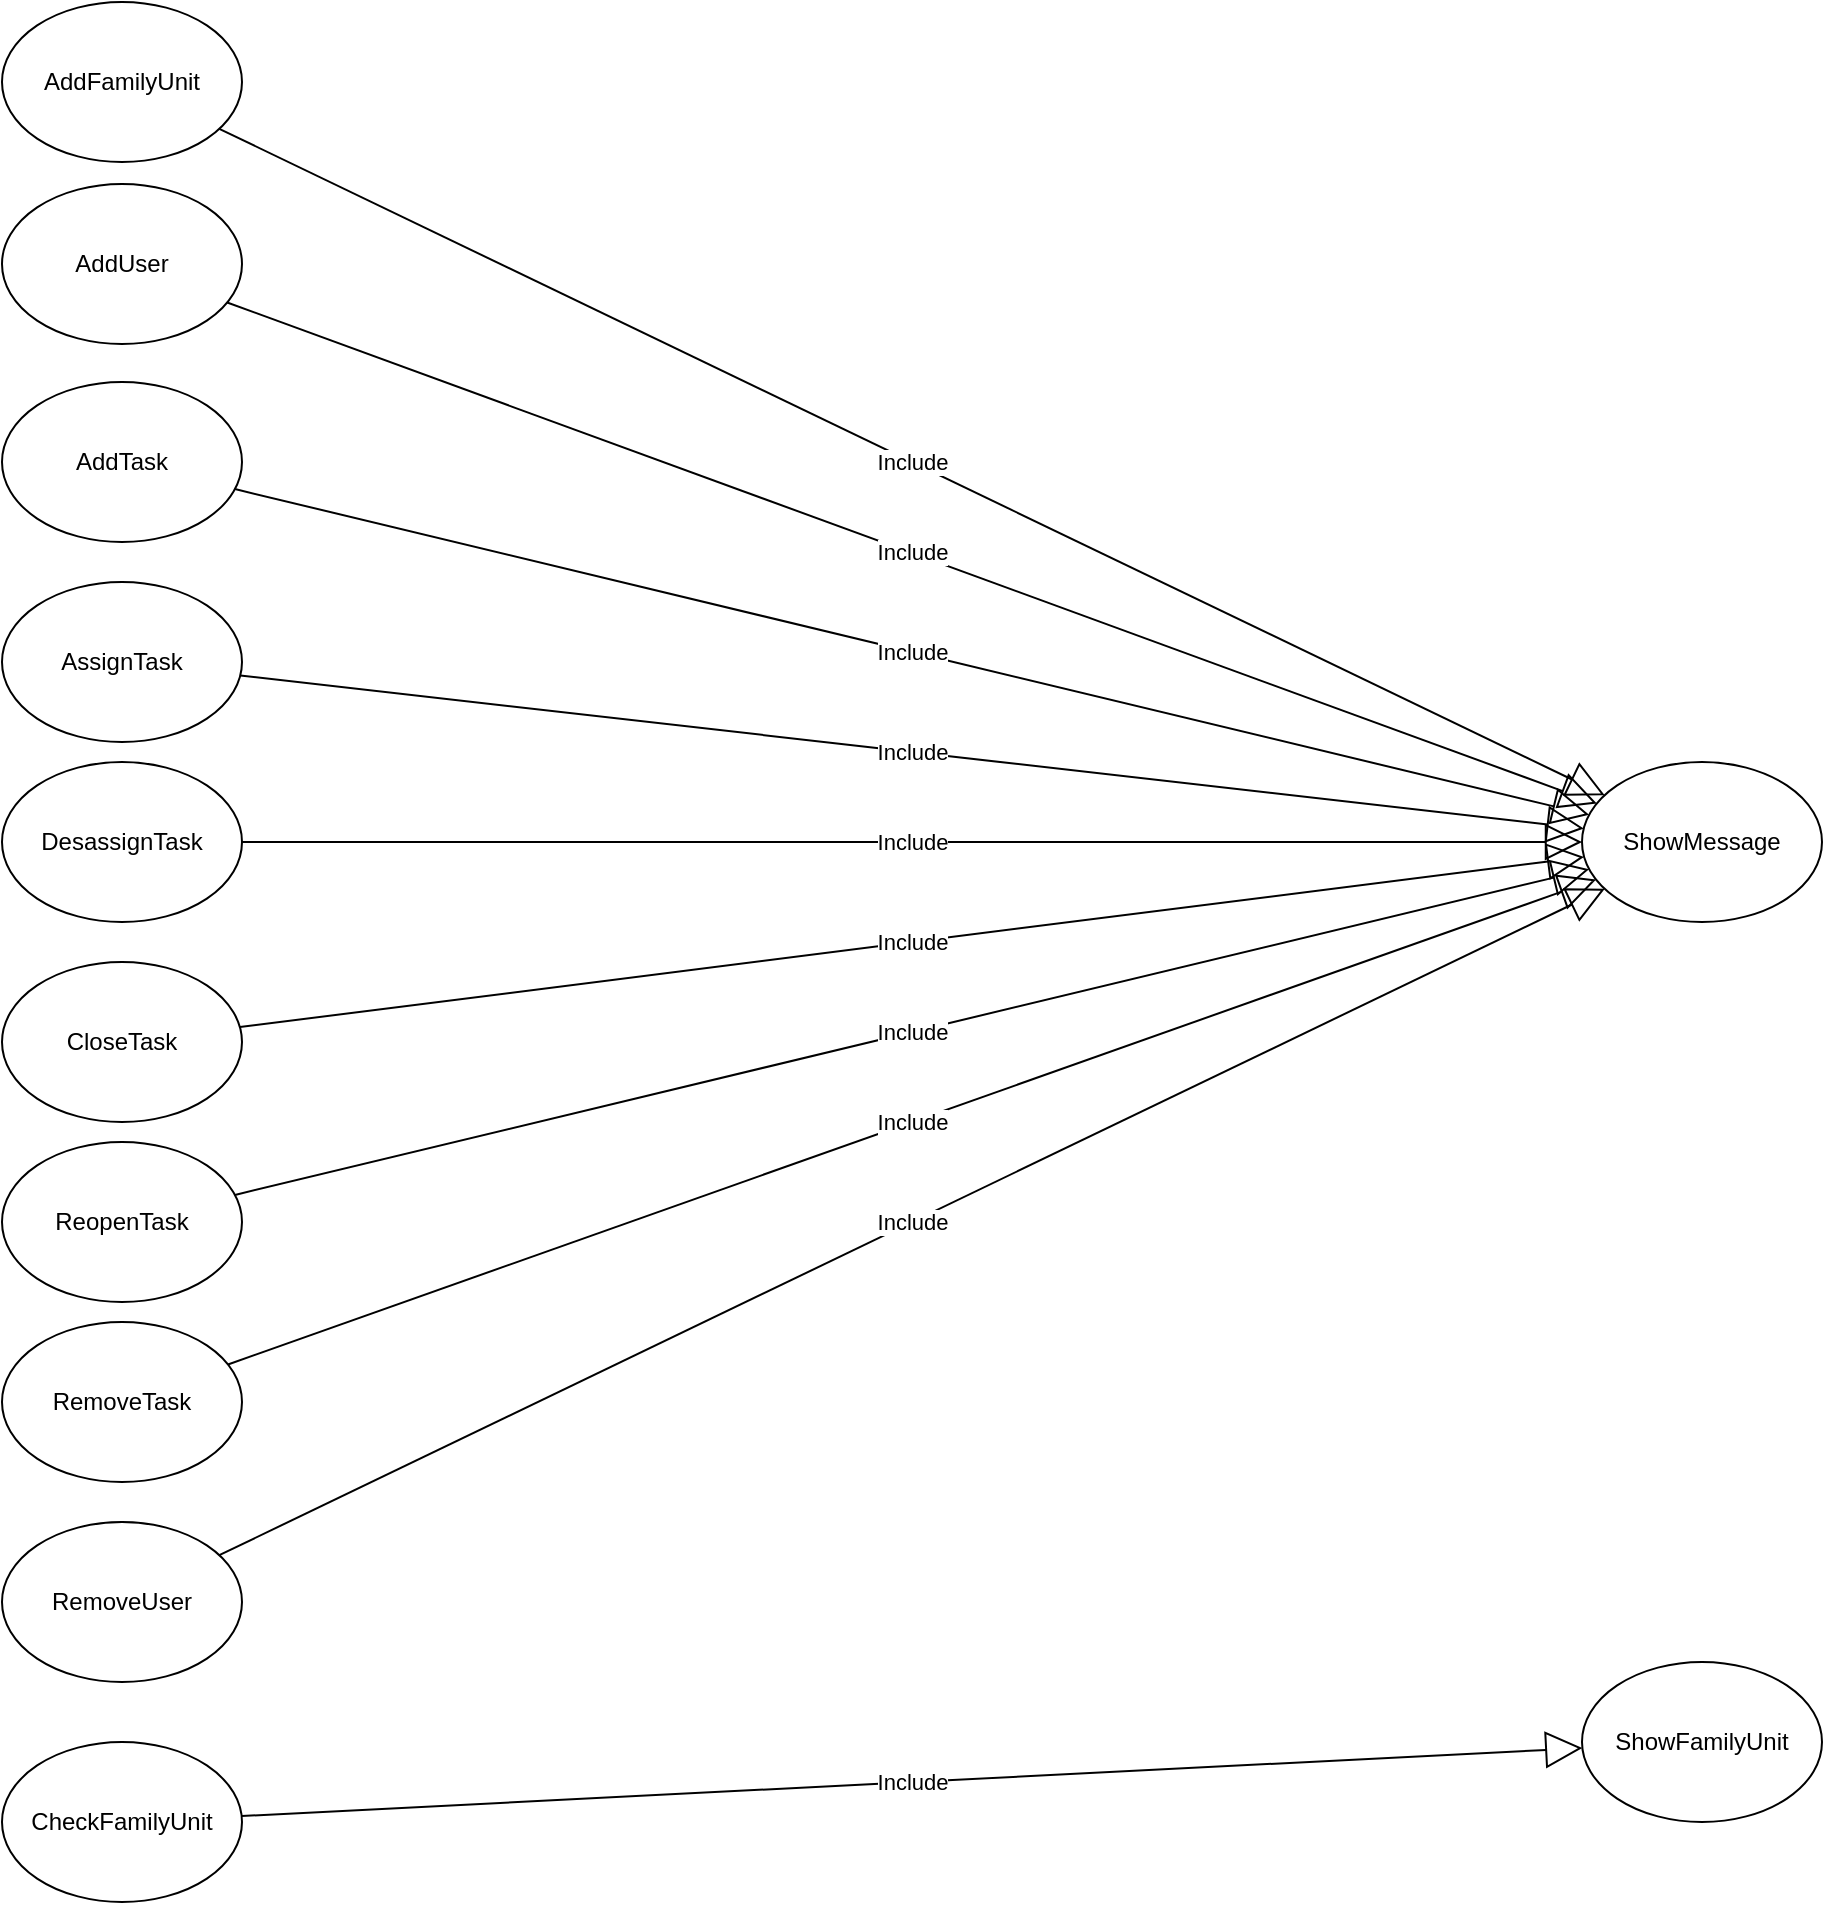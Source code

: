 <mxfile version="26.1.0" pages="16">
  <diagram name="Casos de Uso" id="1UylalHnkdMMSWWXI5IU">
    <mxGraphModel dx="1210" dy="714" grid="1" gridSize="10" guides="1" tooltips="1" connect="1" arrows="1" fold="1" page="1" pageScale="1" pageWidth="827" pageHeight="1169" math="0" shadow="0">
      <root>
        <mxCell id="0" />
        <mxCell id="1" parent="0" />
        <mxCell id="K_Y6RlZ0sEMzXgmXi0zp-1" value="AddUser" style="ellipse;whiteSpace=wrap;html=1;" parent="1" vertex="1">
          <mxGeometry x="100" y="171" width="120" height="80" as="geometry" />
        </mxCell>
        <mxCell id="K_Y6RlZ0sEMzXgmXi0zp-2" value="AddTask" style="ellipse;whiteSpace=wrap;html=1;" parent="1" vertex="1">
          <mxGeometry x="100" y="270" width="120" height="80" as="geometry" />
        </mxCell>
        <mxCell id="K_Y6RlZ0sEMzXgmXi0zp-4" value="AssignTask" style="ellipse;whiteSpace=wrap;html=1;" parent="1" vertex="1">
          <mxGeometry x="100" y="370" width="120" height="80" as="geometry" />
        </mxCell>
        <mxCell id="K_Y6RlZ0sEMzXgmXi0zp-5" value="CloseTask" style="ellipse;whiteSpace=wrap;html=1;" parent="1" vertex="1">
          <mxGeometry x="100" y="560" width="120" height="80" as="geometry" />
        </mxCell>
        <mxCell id="K_Y6RlZ0sEMzXgmXi0zp-6" value="&lt;div&gt;AddFamilyUnit&lt;/div&gt;" style="ellipse;whiteSpace=wrap;html=1;" parent="1" vertex="1">
          <mxGeometry x="100" y="80" width="120" height="80" as="geometry" />
        </mxCell>
        <mxCell id="Bwj7sB3YkCixClDSH6Dw-1" value="DesassignTask" style="ellipse;whiteSpace=wrap;html=1;" parent="1" vertex="1">
          <mxGeometry x="100" y="460" width="120" height="80" as="geometry" />
        </mxCell>
        <mxCell id="Bwj7sB3YkCixClDSH6Dw-2" value="&lt;div&gt;RemoveTask&lt;/div&gt;" style="ellipse;whiteSpace=wrap;html=1;" parent="1" vertex="1">
          <mxGeometry x="100" y="740" width="120" height="80" as="geometry" />
        </mxCell>
        <mxCell id="Bwj7sB3YkCixClDSH6Dw-3" value="&lt;div&gt;RemoveUser&lt;/div&gt;" style="ellipse;whiteSpace=wrap;html=1;" parent="1" vertex="1">
          <mxGeometry x="100" y="840" width="120" height="80" as="geometry" />
        </mxCell>
        <mxCell id="Bwj7sB3YkCixClDSH6Dw-4" value="CheckFamilyUnit" style="ellipse;whiteSpace=wrap;html=1;" parent="1" vertex="1">
          <mxGeometry x="100" y="950" width="120" height="80" as="geometry" />
        </mxCell>
        <mxCell id="ei11MCydvCSgOnhAkW6b-1" value="ShowMessage" style="ellipse;whiteSpace=wrap;html=1;" parent="1" vertex="1">
          <mxGeometry x="890" y="460" width="120" height="80" as="geometry" />
        </mxCell>
        <mxCell id="z_ddqp6NgFF4OtiShmQR-1" value="ShowFamilyUnit" style="ellipse;whiteSpace=wrap;html=1;" parent="1" vertex="1">
          <mxGeometry x="890" y="910" width="120" height="80" as="geometry" />
        </mxCell>
        <mxCell id="z_ddqp6NgFF4OtiShmQR-2" value="Include" style="endArrow=block;endSize=16;endFill=0;html=1;rounded=0;" parent="1" source="Bwj7sB3YkCixClDSH6Dw-4" target="z_ddqp6NgFF4OtiShmQR-1" edge="1">
          <mxGeometry width="160" relative="1" as="geometry">
            <mxPoint x="330" y="640" as="sourcePoint" />
            <mxPoint x="490" y="640" as="targetPoint" />
          </mxGeometry>
        </mxCell>
        <mxCell id="z_ddqp6NgFF4OtiShmQR-3" value="Include" style="endArrow=block;endSize=16;endFill=0;html=1;rounded=0;" parent="1" source="Bwj7sB3YkCixClDSH6Dw-3" target="ei11MCydvCSgOnhAkW6b-1" edge="1">
          <mxGeometry width="160" relative="1" as="geometry">
            <mxPoint x="230" y="890" as="sourcePoint" />
            <mxPoint x="490" y="890" as="targetPoint" />
          </mxGeometry>
        </mxCell>
        <mxCell id="z_ddqp6NgFF4OtiShmQR-4" value="Include" style="endArrow=block;endSize=16;endFill=0;html=1;rounded=0;" parent="1" source="Bwj7sB3YkCixClDSH6Dw-2" target="ei11MCydvCSgOnhAkW6b-1" edge="1">
          <mxGeometry width="160" relative="1" as="geometry">
            <mxPoint x="240" y="900" as="sourcePoint" />
            <mxPoint x="500" y="900" as="targetPoint" />
          </mxGeometry>
        </mxCell>
        <mxCell id="z_ddqp6NgFF4OtiShmQR-5" value="Include" style="endArrow=block;endSize=16;endFill=0;html=1;rounded=0;" parent="1" source="K_Y6RlZ0sEMzXgmXi0zp-5" target="ei11MCydvCSgOnhAkW6b-1" edge="1">
          <mxGeometry width="160" relative="1" as="geometry">
            <mxPoint x="250" y="910" as="sourcePoint" />
            <mxPoint x="510" y="910" as="targetPoint" />
          </mxGeometry>
        </mxCell>
        <mxCell id="z_ddqp6NgFF4OtiShmQR-6" value="Include" style="endArrow=block;endSize=16;endFill=0;html=1;rounded=0;" parent="1" source="K_Y6RlZ0sEMzXgmXi0zp-4" target="ei11MCydvCSgOnhAkW6b-1" edge="1">
          <mxGeometry width="160" relative="1" as="geometry">
            <mxPoint x="227" y="597" as="sourcePoint" />
            <mxPoint x="493" y="533" as="targetPoint" />
          </mxGeometry>
        </mxCell>
        <mxCell id="z_ddqp6NgFF4OtiShmQR-7" value="Include" style="endArrow=block;endSize=16;endFill=0;html=1;rounded=0;" parent="1" source="Bwj7sB3YkCixClDSH6Dw-1" target="ei11MCydvCSgOnhAkW6b-1" edge="1">
          <mxGeometry width="160" relative="1" as="geometry">
            <mxPoint x="237" y="607" as="sourcePoint" />
            <mxPoint x="503" y="543" as="targetPoint" />
          </mxGeometry>
        </mxCell>
        <mxCell id="z_ddqp6NgFF4OtiShmQR-8" value="Include" style="endArrow=block;endSize=16;endFill=0;html=1;rounded=0;" parent="1" source="K_Y6RlZ0sEMzXgmXi0zp-2" target="ei11MCydvCSgOnhAkW6b-1" edge="1">
          <mxGeometry width="160" relative="1" as="geometry">
            <mxPoint x="247" y="617" as="sourcePoint" />
            <mxPoint x="513" y="553" as="targetPoint" />
          </mxGeometry>
        </mxCell>
        <mxCell id="z_ddqp6NgFF4OtiShmQR-9" value="Include" style="endArrow=block;endSize=16;endFill=0;html=1;rounded=0;" parent="1" source="K_Y6RlZ0sEMzXgmXi0zp-1" target="ei11MCydvCSgOnhAkW6b-1" edge="1">
          <mxGeometry width="160" relative="1" as="geometry">
            <mxPoint x="217" y="345" as="sourcePoint" />
            <mxPoint x="503" y="495" as="targetPoint" />
          </mxGeometry>
        </mxCell>
        <mxCell id="z_ddqp6NgFF4OtiShmQR-10" value="Include" style="endArrow=block;endSize=16;endFill=0;html=1;rounded=0;" parent="1" source="K_Y6RlZ0sEMzXgmXi0zp-6" target="ei11MCydvCSgOnhAkW6b-1" edge="1">
          <mxGeometry width="160" relative="1" as="geometry">
            <mxPoint x="227" y="355" as="sourcePoint" />
            <mxPoint x="513" y="505" as="targetPoint" />
          </mxGeometry>
        </mxCell>
        <mxCell id="Hq3YjMEZ_dp6mHtQvgMI-1" value="ReopenTask" style="ellipse;whiteSpace=wrap;html=1;" vertex="1" parent="1">
          <mxGeometry x="100" y="650" width="120" height="80" as="geometry" />
        </mxCell>
        <mxCell id="Hq3YjMEZ_dp6mHtQvgMI-2" value="Include" style="endArrow=block;endSize=16;endFill=0;html=1;rounded=0;" edge="1" parent="1" source="Hq3YjMEZ_dp6mHtQvgMI-1" target="ei11MCydvCSgOnhAkW6b-1">
          <mxGeometry width="160" relative="1" as="geometry">
            <mxPoint x="229" y="603" as="sourcePoint" />
            <mxPoint x="901" y="517" as="targetPoint" />
          </mxGeometry>
        </mxCell>
      </root>
    </mxGraphModel>
  </diagram>
  <diagram id="gVehUztquA91xIVsgcvU" name="AddFamilyUnit">
    <mxGraphModel dx="1274" dy="739" grid="1" gridSize="10" guides="1" tooltips="1" connect="1" arrows="1" fold="1" page="1" pageScale="1" pageWidth="827" pageHeight="1169" math="0" shadow="0">
      <root>
        <mxCell id="0" />
        <mxCell id="1" parent="0" />
        <mxCell id="UzWFa5qPcRvots5-wqWy-1" value="IRegisterFamilyUnit" style="shape=umlBoundary;whiteSpace=wrap;html=1;" parent="1" vertex="1">
          <mxGeometry x="60" y="200" width="100" height="80" as="geometry" />
        </mxCell>
        <mxCell id="UzWFa5qPcRvots5-wqWy-2" value="IFamiliesUnits" style="ellipse;shape=umlEntity;whiteSpace=wrap;html=1;" parent="1" vertex="1">
          <mxGeometry x="600" y="200" width="80" height="80" as="geometry" />
        </mxCell>
        <mxCell id="UzWFa5qPcRvots5-wqWy-3" value="IRegisterFamilyUnit" style="ellipse;shape=umlControl;whiteSpace=wrap;html=1;" parent="1" vertex="1">
          <mxGeometry x="360" y="200" width="70" height="80" as="geometry" />
        </mxCell>
        <mxCell id="UzWFa5qPcRvots5-wqWy-4" value="" style="endArrow=diamondThin;endFill=0;endSize=24;html=1;rounded=0;" parent="1" edge="1">
          <mxGeometry width="160" relative="1" as="geometry">
            <mxPoint x="360" y="240" as="sourcePoint" />
            <mxPoint x="160" y="240" as="targetPoint" />
          </mxGeometry>
        </mxCell>
        <mxCell id="UzWFa5qPcRvots5-wqWy-5" value="" style="endArrow=diamondThin;endFill=0;endSize=24;html=1;rounded=0;" parent="1" source="UzWFa5qPcRvots5-wqWy-2" target="UzWFa5qPcRvots5-wqWy-3" edge="1">
          <mxGeometry width="160" relative="1" as="geometry">
            <mxPoint x="370" y="250" as="sourcePoint" />
            <mxPoint x="170" y="250" as="targetPoint" />
          </mxGeometry>
        </mxCell>
        <mxCell id="UzWFa5qPcRvots5-wqWy-6" value="IFamilyUnit" style="ellipse;shape=umlEntity;whiteSpace=wrap;html=1;" parent="1" vertex="1">
          <mxGeometry x="600" y="360" width="80" height="80" as="geometry" />
        </mxCell>
        <mxCell id="UzWFa5qPcRvots5-wqWy-7" value="" style="endArrow=diamondThin;endFill=0;endSize=24;html=1;rounded=0;" parent="1" source="UzWFa5qPcRvots5-wqWy-6" target="UzWFa5qPcRvots5-wqWy-2" edge="1">
          <mxGeometry width="160" relative="1" as="geometry">
            <mxPoint x="610" y="250" as="sourcePoint" />
            <mxPoint x="440" y="250" as="targetPoint" />
          </mxGeometry>
        </mxCell>
        <mxCell id="avunup4KYmFOGOOHCRyl-1" value="IUsers" style="ellipse;shape=umlEntity;whiteSpace=wrap;html=1;" parent="1" vertex="1">
          <mxGeometry x="680" y="480" width="80" height="80" as="geometry" />
        </mxCell>
        <mxCell id="avunup4KYmFOGOOHCRyl-2" value="" style="endArrow=diamondThin;endFill=0;endSize=24;html=1;rounded=0;" parent="1" source="avunup4KYmFOGOOHCRyl-1" target="UzWFa5qPcRvots5-wqWy-6" edge="1">
          <mxGeometry width="160" relative="1" as="geometry">
            <mxPoint x="770" y="250" as="sourcePoint" />
            <mxPoint x="800" y="280" as="targetPoint" />
          </mxGeometry>
        </mxCell>
        <mxCell id="eBro5Nfaqy2xAAetJUyj-1" value="ITasks" style="ellipse;shape=umlEntity;whiteSpace=wrap;html=1;" parent="1" vertex="1">
          <mxGeometry x="520" y="480" width="80" height="80" as="geometry" />
        </mxCell>
        <mxCell id="eBro5Nfaqy2xAAetJUyj-2" value="" style="endArrow=diamondThin;endFill=0;endSize=24;html=1;rounded=0;" parent="1" source="eBro5Nfaqy2xAAetJUyj-1" target="UzWFa5qPcRvots5-wqWy-6" edge="1">
          <mxGeometry width="160" relative="1" as="geometry">
            <mxPoint x="770" y="410" as="sourcePoint" />
            <mxPoint x="690" y="410" as="targetPoint" />
          </mxGeometry>
        </mxCell>
        <mxCell id="X69ax7cYdkzFocZlRm0m-1" value="AddFamilyUnitMessage" style="rounded=1;whiteSpace=wrap;html=1;" parent="1" vertex="1">
          <mxGeometry x="720" y="100" width="120" height="60" as="geometry" />
        </mxCell>
        <mxCell id="X69ax7cYdkzFocZlRm0m-2" value="Use" style="endArrow=open;endSize=12;dashed=1;html=1;rounded=0;" parent="1" target="X69ax7cYdkzFocZlRm0m-1" edge="1">
          <mxGeometry width="160" relative="1" as="geometry">
            <mxPoint x="671" y="215" as="sourcePoint" />
            <mxPoint x="490" y="370" as="targetPoint" />
          </mxGeometry>
        </mxCell>
        <mxCell id="X69ax7cYdkzFocZlRm0m-3" value="IShowMessage" style="ellipse;shape=umlControl;whiteSpace=wrap;html=1;" parent="1" vertex="1">
          <mxGeometry x="880" y="200" width="70" height="80" as="geometry" />
        </mxCell>
        <mxCell id="X69ax7cYdkzFocZlRm0m-4" value="Use" style="endArrow=open;endSize=12;dashed=1;html=1;rounded=0;" parent="1" source="X69ax7cYdkzFocZlRm0m-3" target="X69ax7cYdkzFocZlRm0m-1" edge="1">
          <mxGeometry width="160" relative="1" as="geometry">
            <mxPoint x="681" y="225" as="sourcePoint" />
            <mxPoint x="752" y="170" as="targetPoint" />
          </mxGeometry>
        </mxCell>
        <mxCell id="X69ax7cYdkzFocZlRm0m-5" value="IShowMessage" style="shape=umlBoundary;whiteSpace=wrap;html=1;" parent="1" vertex="1">
          <mxGeometry x="1080" y="200" width="100" height="80" as="geometry" />
        </mxCell>
        <mxCell id="X69ax7cYdkzFocZlRm0m-6" value="" style="endArrow=diamondThin;endFill=0;endSize=24;html=1;rounded=0;" parent="1" source="X69ax7cYdkzFocZlRm0m-3" target="X69ax7cYdkzFocZlRm0m-5" edge="1">
          <mxGeometry width="160" relative="1" as="geometry">
            <mxPoint x="1200" y="270" as="sourcePoint" />
            <mxPoint x="1000" y="350" as="targetPoint" />
          </mxGeometry>
        </mxCell>
        <mxCell id="X69ax7cYdkzFocZlRm0m-7" value="AddFamilyUnitMessage" style="rounded=1;whiteSpace=wrap;html=1;" parent="1" vertex="1">
          <mxGeometry x="960" y="100" width="120" height="60" as="geometry" />
        </mxCell>
        <mxCell id="X69ax7cYdkzFocZlRm0m-8" value="Use" style="endArrow=open;endSize=12;dashed=1;html=1;rounded=0;" parent="1" source="X69ax7cYdkzFocZlRm0m-3" target="X69ax7cYdkzFocZlRm0m-7" edge="1">
          <mxGeometry width="160" relative="1" as="geometry">
            <mxPoint x="681" y="225" as="sourcePoint" />
            <mxPoint x="752" y="170" as="targetPoint" />
          </mxGeometry>
        </mxCell>
        <mxCell id="X69ax7cYdkzFocZlRm0m-9" value="Use" style="endArrow=open;endSize=12;dashed=1;html=1;rounded=0;" parent="1" source="X69ax7cYdkzFocZlRm0m-5" target="X69ax7cYdkzFocZlRm0m-7" edge="1">
          <mxGeometry width="160" relative="1" as="geometry">
            <mxPoint x="897" y="227" as="sourcePoint" />
            <mxPoint x="827" y="170" as="targetPoint" />
          </mxGeometry>
        </mxCell>
        <mxCell id="ELKy4nLjTUSlcM1SxV3m-1" value="FamiliesUnits" style="swimlane;fontStyle=1;align=center;verticalAlign=top;childLayout=stackLayout;horizontal=1;startSize=26;horizontalStack=0;resizeParent=1;resizeParentMax=0;resizeLast=0;collapsible=1;marginBottom=0;whiteSpace=wrap;html=1;" parent="1" vertex="1">
          <mxGeometry x="400" y="600" width="240" height="164" as="geometry" />
        </mxCell>
        <mxCell id="ELKy4nLjTUSlcM1SxV3m-2" value="+ familiesUnits: map&amp;lt;string,IUser&amp;gt;" style="text;strokeColor=none;fillColor=none;align=left;verticalAlign=top;spacingLeft=4;spacingRight=4;overflow=hidden;rotatable=0;points=[[0,0.5],[1,0.5]];portConstraint=eastwest;whiteSpace=wrap;html=1;" parent="ELKy4nLjTUSlcM1SxV3m-1" vertex="1">
          <mxGeometry y="26" width="240" height="26" as="geometry" />
        </mxCell>
        <mxCell id="ELKy4nLjTUSlcM1SxV3m-3" value="" style="line;strokeWidth=1;fillColor=none;align=left;verticalAlign=middle;spacingTop=-1;spacingLeft=3;spacingRight=3;rotatable=0;labelPosition=right;points=[];portConstraint=eastwest;strokeColor=inherit;" parent="ELKy4nLjTUSlcM1SxV3m-1" vertex="1">
          <mxGeometry y="52" width="240" height="8" as="geometry" />
        </mxCell>
        <mxCell id="ELKy4nLjTUSlcM1SxV3m-4" value="+ addFamilyUnit(IFamilyUnit): void" style="text;strokeColor=none;fillColor=none;align=left;verticalAlign=top;spacingLeft=4;spacingRight=4;overflow=hidden;rotatable=0;points=[[0,0.5],[1,0.5]];portConstraint=eastwest;whiteSpace=wrap;html=1;" parent="ELKy4nLjTUSlcM1SxV3m-1" vertex="1">
          <mxGeometry y="60" width="240" height="26" as="geometry" />
        </mxCell>
        <mxCell id="ELKy4nLjTUSlcM1SxV3m-5" value="+ removeFamilyUnit(IFamilyUnit): void" style="text;strokeColor=none;fillColor=none;align=left;verticalAlign=top;spacingLeft=4;spacingRight=4;overflow=hidden;rotatable=0;points=[[0,0.5],[1,0.5]];portConstraint=eastwest;whiteSpace=wrap;html=1;" parent="ELKy4nLjTUSlcM1SxV3m-1" vertex="1">
          <mxGeometry y="86" width="240" height="26" as="geometry" />
        </mxCell>
        <mxCell id="ELKy4nLjTUSlcM1SxV3m-6" value="+ getFamilyUnit(string): IFamilyUnit" style="text;strokeColor=none;fillColor=none;align=left;verticalAlign=top;spacingLeft=4;spacingRight=4;overflow=hidden;rotatable=0;points=[[0,0.5],[1,0.5]];portConstraint=eastwest;whiteSpace=wrap;html=1;" parent="ELKy4nLjTUSlcM1SxV3m-1" vertex="1">
          <mxGeometry y="112" width="240" height="26" as="geometry" />
        </mxCell>
        <mxCell id="6PFkWvZogO17XVqqflxV-5" value="+ checkFamilyUnit(string): IFamilyUnit" style="text;strokeColor=none;fillColor=none;align=left;verticalAlign=top;spacingLeft=4;spacingRight=4;overflow=hidden;rotatable=0;points=[[0,0.5],[1,0.5]];portConstraint=eastwest;whiteSpace=wrap;html=1;" parent="ELKy4nLjTUSlcM1SxV3m-1" vertex="1">
          <mxGeometry y="138" width="240" height="26" as="geometry" />
        </mxCell>
        <mxCell id="ELKy4nLjTUSlcM1SxV3m-7" value="FamilyUnit" style="swimlane;fontStyle=1;align=center;verticalAlign=top;childLayout=stackLayout;horizontal=1;startSize=26;horizontalStack=0;resizeParent=1;resizeParentMax=0;resizeLast=0;collapsible=1;marginBottom=0;whiteSpace=wrap;html=1;" parent="1" vertex="1">
          <mxGeometry x="681" y="600" width="240" height="450" as="geometry" />
        </mxCell>
        <mxCell id="ELKy4nLjTUSlcM1SxV3m-8" value="+ name: string" style="text;strokeColor=none;fillColor=none;align=left;verticalAlign=top;spacingLeft=4;spacingRight=4;overflow=hidden;rotatable=0;points=[[0,0.5],[1,0.5]];portConstraint=eastwest;whiteSpace=wrap;html=1;" parent="ELKy4nLjTUSlcM1SxV3m-7" vertex="1">
          <mxGeometry y="26" width="240" height="26" as="geometry" />
        </mxCell>
        <mxCell id="ELKy4nLjTUSlcM1SxV3m-9" value="+ assignedTasks: map&amp;lt;string, ITask&amp;gt;" style="text;strokeColor=none;fillColor=none;align=left;verticalAlign=top;spacingLeft=4;spacingRight=4;overflow=hidden;rotatable=0;points=[[0,0.5],[1,0.5]];portConstraint=eastwest;whiteSpace=wrap;html=1;" parent="ELKy4nLjTUSlcM1SxV3m-7" vertex="1">
          <mxGeometry y="52" width="240" height="26" as="geometry" />
        </mxCell>
        <mxCell id="6PFkWvZogO17XVqqflxV-6" value="+ desassignedTasks: map&amp;lt;string, ITask&amp;gt;" style="text;strokeColor=none;fillColor=none;align=left;verticalAlign=top;spacingLeft=4;spacingRight=4;overflow=hidden;rotatable=0;points=[[0,0.5],[1,0.5]];portConstraint=eastwest;whiteSpace=wrap;html=1;" parent="ELKy4nLjTUSlcM1SxV3m-7" vertex="1">
          <mxGeometry y="78" width="240" height="26" as="geometry" />
        </mxCell>
        <mxCell id="bkJY3gNWq-rTEGnKfG3n-1" value="+ users: map&amp;lt;string, IUser&amp;gt;" style="text;strokeColor=none;fillColor=none;align=left;verticalAlign=top;spacingLeft=4;spacingRight=4;overflow=hidden;rotatable=0;points=[[0,0.5],[1,0.5]];portConstraint=eastwest;whiteSpace=wrap;html=1;" parent="ELKy4nLjTUSlcM1SxV3m-7" vertex="1">
          <mxGeometry y="104" width="240" height="26" as="geometry" />
        </mxCell>
        <mxCell id="ELKy4nLjTUSlcM1SxV3m-10" value="" style="line;strokeWidth=1;fillColor=none;align=left;verticalAlign=middle;spacingTop=-1;spacingLeft=3;spacingRight=3;rotatable=0;labelPosition=right;points=[];portConstraint=eastwest;strokeColor=inherit;" parent="ELKy4nLjTUSlcM1SxV3m-7" vertex="1">
          <mxGeometry y="130" width="240" height="8" as="geometry" />
        </mxCell>
        <mxCell id="SIPdzsuW6QrKQGdLAVjR-3" value="+ getUser(string): IUser" style="text;strokeColor=none;fillColor=none;align=left;verticalAlign=top;spacingLeft=4;spacingRight=4;overflow=hidden;rotatable=0;points=[[0,0.5],[1,0.5]];portConstraint=eastwest;whiteSpace=wrap;html=1;" parent="ELKy4nLjTUSlcM1SxV3m-7" vertex="1">
          <mxGeometry y="138" width="240" height="26" as="geometry" />
        </mxCell>
        <mxCell id="ELKy4nLjTUSlcM1SxV3m-14" value="+ getTask(string): ITask" style="text;strokeColor=none;fillColor=none;align=left;verticalAlign=top;spacingLeft=4;spacingRight=4;overflow=hidden;rotatable=0;points=[[0,0.5],[1,0.5]];portConstraint=eastwest;whiteSpace=wrap;html=1;" parent="ELKy4nLjTUSlcM1SxV3m-7" vertex="1">
          <mxGeometry y="164" width="240" height="26" as="geometry" />
        </mxCell>
        <mxCell id="ELKy4nLjTUSlcM1SxV3m-11" value="+ addUser(): void" style="text;strokeColor=none;fillColor=none;align=left;verticalAlign=top;spacingLeft=4;spacingRight=4;overflow=hidden;rotatable=0;points=[[0,0.5],[1,0.5]];portConstraint=eastwest;whiteSpace=wrap;html=1;" parent="ELKy4nLjTUSlcM1SxV3m-7" vertex="1">
          <mxGeometry y="190" width="240" height="26" as="geometry" />
        </mxCell>
        <mxCell id="SIPdzsuW6QrKQGdLAVjR-1" value="+ removeUser(IUser): void" style="text;strokeColor=none;fillColor=none;align=left;verticalAlign=top;spacingLeft=4;spacingRight=4;overflow=hidden;rotatable=0;points=[[0,0.5],[1,0.5]];portConstraint=eastwest;whiteSpace=wrap;html=1;" parent="ELKy4nLjTUSlcM1SxV3m-7" vertex="1">
          <mxGeometry y="216" width="240" height="26" as="geometry" />
        </mxCell>
        <mxCell id="ELKy4nLjTUSlcM1SxV3m-12" value="+ addTask(ITask): void" style="text;strokeColor=none;fillColor=none;align=left;verticalAlign=top;spacingLeft=4;spacingRight=4;overflow=hidden;rotatable=0;points=[[0,0.5],[1,0.5]];portConstraint=eastwest;whiteSpace=wrap;html=1;" parent="ELKy4nLjTUSlcM1SxV3m-7" vertex="1">
          <mxGeometry y="242" width="240" height="26" as="geometry" />
        </mxCell>
        <mxCell id="SIPdzsuW6QrKQGdLAVjR-2" value="+ removeTask(ITask): void" style="text;strokeColor=none;fillColor=none;align=left;verticalAlign=top;spacingLeft=4;spacingRight=4;overflow=hidden;rotatable=0;points=[[0,0.5],[1,0.5]];portConstraint=eastwest;whiteSpace=wrap;html=1;" parent="ELKy4nLjTUSlcM1SxV3m-7" vertex="1">
          <mxGeometry y="268" width="240" height="26" as="geometry" />
        </mxCell>
        <mxCell id="ELKy4nLjTUSlcM1SxV3m-13" value="+ getUsers(): map&amp;lt;string, IUser&amp;gt;" style="text;strokeColor=none;fillColor=none;align=left;verticalAlign=top;spacingLeft=4;spacingRight=4;overflow=hidden;rotatable=0;points=[[0,0.5],[1,0.5]];portConstraint=eastwest;whiteSpace=wrap;html=1;" parent="ELKy4nLjTUSlcM1SxV3m-7" vertex="1">
          <mxGeometry y="294" width="240" height="26" as="geometry" />
        </mxCell>
        <mxCell id="SIPdzsuW6QrKQGdLAVjR-4" value="+ getTasks(): map&amp;lt;string, ITask&amp;gt;" style="text;strokeColor=none;fillColor=none;align=left;verticalAlign=top;spacingLeft=4;spacingRight=4;overflow=hidden;rotatable=0;points=[[0,0.5],[1,0.5]];portConstraint=eastwest;whiteSpace=wrap;html=1;" parent="ELKy4nLjTUSlcM1SxV3m-7" vertex="1">
          <mxGeometry y="320" width="240" height="26" as="geometry" />
        </mxCell>
        <mxCell id="6PFkWvZogO17XVqqflxV-1" value="+ assignTask(string): void" style="text;strokeColor=none;fillColor=none;align=left;verticalAlign=top;spacingLeft=4;spacingRight=4;overflow=hidden;rotatable=0;points=[[0,0.5],[1,0.5]];portConstraint=eastwest;whiteSpace=wrap;html=1;" parent="ELKy4nLjTUSlcM1SxV3m-7" vertex="1">
          <mxGeometry y="346" width="240" height="26" as="geometry" />
        </mxCell>
        <mxCell id="6PFkWvZogO17XVqqflxV-2" value="+ desassignTask(string): void" style="text;strokeColor=none;fillColor=none;align=left;verticalAlign=top;spacingLeft=4;spacingRight=4;overflow=hidden;rotatable=0;points=[[0,0.5],[1,0.5]];portConstraint=eastwest;whiteSpace=wrap;html=1;" parent="ELKy4nLjTUSlcM1SxV3m-7" vertex="1">
          <mxGeometry y="372" width="240" height="26" as="geometry" />
        </mxCell>
        <mxCell id="6PFkWvZogO17XVqqflxV-3" value="+ desassignTask(string): void" style="text;strokeColor=none;fillColor=none;align=left;verticalAlign=top;spacingLeft=4;spacingRight=4;overflow=hidden;rotatable=0;points=[[0,0.5],[1,0.5]];portConstraint=eastwest;whiteSpace=wrap;html=1;" parent="ELKy4nLjTUSlcM1SxV3m-7" vertex="1">
          <mxGeometry y="398" width="240" height="26" as="geometry" />
        </mxCell>
        <mxCell id="6PFkWvZogO17XVqqflxV-4" value="+ desassignTask(string): void" style="text;strokeColor=none;fillColor=none;align=left;verticalAlign=top;spacingLeft=4;spacingRight=4;overflow=hidden;rotatable=0;points=[[0,0.5],[1,0.5]];portConstraint=eastwest;whiteSpace=wrap;html=1;" parent="ELKy4nLjTUSlcM1SxV3m-7" vertex="1">
          <mxGeometry y="424" width="240" height="26" as="geometry" />
        </mxCell>
        <mxCell id="QsLdF-YY9JHkwvqZ6TUp-1" value="IManageFamilyUnit" style="ellipse;shape=umlControl;whiteSpace=wrap;html=1;" vertex="1" parent="1">
          <mxGeometry x="880" y="320" width="70" height="80" as="geometry" />
        </mxCell>
        <mxCell id="QsLdF-YY9JHkwvqZ6TUp-2" value="ManageFamilyUnit" style="shape=umlBoundary;whiteSpace=wrap;html=1;" vertex="1" parent="1">
          <mxGeometry x="1080" y="320" width="100" height="80" as="geometry" />
        </mxCell>
        <mxCell id="QsLdF-YY9JHkwvqZ6TUp-3" value="" style="endArrow=diamondThin;endFill=0;endSize=24;html=1;rounded=0;" edge="1" parent="1" source="QsLdF-YY9JHkwvqZ6TUp-1" target="QsLdF-YY9JHkwvqZ6TUp-2">
          <mxGeometry width="160" relative="1" as="geometry">
            <mxPoint x="1200" y="390" as="sourcePoint" />
            <mxPoint x="1000" y="470" as="targetPoint" />
          </mxGeometry>
        </mxCell>
        <mxCell id="QsLdF-YY9JHkwvqZ6TUp-4" value="AddedFamilyUnit" style="rounded=1;whiteSpace=wrap;html=1;" vertex="1" parent="1">
          <mxGeometry x="720" y="400" width="120" height="60" as="geometry" />
        </mxCell>
        <mxCell id="QsLdF-YY9JHkwvqZ6TUp-5" value="Use" style="endArrow=open;endSize=12;dashed=1;html=1;rounded=0;" edge="1" parent="1" target="QsLdF-YY9JHkwvqZ6TUp-4">
          <mxGeometry width="160" relative="1" as="geometry">
            <mxPoint x="660.0" y="280.0" as="sourcePoint" />
            <mxPoint x="488.42" y="715.7" as="targetPoint" />
          </mxGeometry>
        </mxCell>
        <mxCell id="QsLdF-YY9JHkwvqZ6TUp-6" value="Use" style="endArrow=open;endSize=12;dashed=1;html=1;rounded=0;" edge="1" parent="1" target="QsLdF-YY9JHkwvqZ6TUp-4" source="QsLdF-YY9JHkwvqZ6TUp-1">
          <mxGeometry width="160" relative="1" as="geometry">
            <mxPoint x="902.722" y="415.466" as="sourcePoint" />
            <mxPoint x="750.42" y="515.7" as="targetPoint" />
          </mxGeometry>
        </mxCell>
        <mxCell id="QsLdF-YY9JHkwvqZ6TUp-7" value="AddedFamilyUnit" style="rounded=1;whiteSpace=wrap;html=1;" vertex="1" parent="1">
          <mxGeometry x="958.42" y="445.7" width="120" height="60" as="geometry" />
        </mxCell>
        <mxCell id="QsLdF-YY9JHkwvqZ6TUp-8" value="Use" style="endArrow=open;endSize=12;dashed=1;html=1;rounded=0;" edge="1" parent="1" target="QsLdF-YY9JHkwvqZ6TUp-7" source="QsLdF-YY9JHkwvqZ6TUp-1">
          <mxGeometry width="160" relative="1" as="geometry">
            <mxPoint x="962.497" y="424.748" as="sourcePoint" />
            <mxPoint x="750.42" y="515.7" as="targetPoint" />
          </mxGeometry>
        </mxCell>
        <mxCell id="QsLdF-YY9JHkwvqZ6TUp-9" value="Use" style="endArrow=open;endSize=12;dashed=1;html=1;rounded=0;" edge="1" parent="1" target="QsLdF-YY9JHkwvqZ6TUp-7" source="QsLdF-YY9JHkwvqZ6TUp-2">
          <mxGeometry width="160" relative="1" as="geometry">
            <mxPoint x="1100" y="428.766" as="sourcePoint" />
            <mxPoint x="825.42" y="515.7" as="targetPoint" />
          </mxGeometry>
        </mxCell>
      </root>
    </mxGraphModel>
  </diagram>
  <diagram id="SircqzdtxvvWJntphmBC" name="AddUser">
    <mxGraphModel dx="1210" dy="714" grid="1" gridSize="10" guides="1" tooltips="1" connect="1" arrows="1" fold="1" page="1" pageScale="1" pageWidth="827" pageHeight="1169" math="0" shadow="0">
      <root>
        <mxCell id="0" />
        <mxCell id="1" parent="0" />
        <mxCell id="brRqQ7ICcdN3TsKYBCYS-1" value="IAddUser" style="shape=umlBoundary;whiteSpace=wrap;html=1;" parent="1" vertex="1">
          <mxGeometry x="60" y="200" width="100" height="80" as="geometry" />
        </mxCell>
        <mxCell id="brRqQ7ICcdN3TsKYBCYS-2" value="IUsers" style="ellipse;shape=umlEntity;whiteSpace=wrap;html=1;" parent="1" vertex="1">
          <mxGeometry x="600" y="200" width="80" height="80" as="geometry" />
        </mxCell>
        <mxCell id="brRqQ7ICcdN3TsKYBCYS-3" value="IAddUser" style="ellipse;shape=umlControl;whiteSpace=wrap;html=1;" parent="1" vertex="1">
          <mxGeometry x="360" y="200" width="70" height="80" as="geometry" />
        </mxCell>
        <mxCell id="brRqQ7ICcdN3TsKYBCYS-5" value="" style="endArrow=diamondThin;endFill=0;endSize=24;html=1;rounded=0;" parent="1" edge="1">
          <mxGeometry width="160" relative="1" as="geometry">
            <mxPoint x="360" y="240" as="sourcePoint" />
            <mxPoint x="160" y="240" as="targetPoint" />
          </mxGeometry>
        </mxCell>
        <mxCell id="brRqQ7ICcdN3TsKYBCYS-6" value="" style="endArrow=diamondThin;endFill=0;endSize=24;html=1;rounded=0;" parent="1" source="brRqQ7ICcdN3TsKYBCYS-2" target="brRqQ7ICcdN3TsKYBCYS-3" edge="1">
          <mxGeometry width="160" relative="1" as="geometry">
            <mxPoint x="370" y="250" as="sourcePoint" />
            <mxPoint x="170" y="250" as="targetPoint" />
          </mxGeometry>
        </mxCell>
        <mxCell id="brRqQ7ICcdN3TsKYBCYS-7" value="IUser" style="ellipse;shape=umlEntity;whiteSpace=wrap;html=1;" parent="1" vertex="1">
          <mxGeometry x="599" y="360" width="80" height="80" as="geometry" />
        </mxCell>
        <mxCell id="brRqQ7ICcdN3TsKYBCYS-8" value="" style="endArrow=diamondThin;endFill=0;endSize=24;html=1;rounded=0;" parent="1" source="brRqQ7ICcdN3TsKYBCYS-7" target="brRqQ7ICcdN3TsKYBCYS-2" edge="1">
          <mxGeometry width="160" relative="1" as="geometry">
            <mxPoint x="610" y="250" as="sourcePoint" />
            <mxPoint x="440" y="250" as="targetPoint" />
          </mxGeometry>
        </mxCell>
        <mxCell id="qA1TsZbxj00vTIbrlEdH-1" value="AddUserMessage" style="rounded=1;whiteSpace=wrap;html=1;" parent="1" vertex="1">
          <mxGeometry x="720" y="100" width="120" height="60" as="geometry" />
        </mxCell>
        <mxCell id="qA1TsZbxj00vTIbrlEdH-2" value="Use" style="endArrow=open;endSize=12;dashed=1;html=1;rounded=0;" parent="1" source="brRqQ7ICcdN3TsKYBCYS-2" target="qA1TsZbxj00vTIbrlEdH-1" edge="1">
          <mxGeometry width="160" relative="1" as="geometry">
            <mxPoint x="330" y="370" as="sourcePoint" />
            <mxPoint x="490" y="370" as="targetPoint" />
          </mxGeometry>
        </mxCell>
        <mxCell id="qA1TsZbxj00vTIbrlEdH-3" value="IShowMessage" style="ellipse;shape=umlControl;whiteSpace=wrap;html=1;" parent="1" vertex="1">
          <mxGeometry x="880" y="200" width="70" height="80" as="geometry" />
        </mxCell>
        <mxCell id="qA1TsZbxj00vTIbrlEdH-4" value="Use" style="endArrow=open;endSize=12;dashed=1;html=1;rounded=0;" parent="1" source="qA1TsZbxj00vTIbrlEdH-3" target="qA1TsZbxj00vTIbrlEdH-1" edge="1">
          <mxGeometry width="160" relative="1" as="geometry">
            <mxPoint x="681" y="225" as="sourcePoint" />
            <mxPoint x="752" y="170" as="targetPoint" />
          </mxGeometry>
        </mxCell>
        <mxCell id="dxZJ_CE2rnvLRe8jPvmO-1" value="IShowMessage" style="shape=umlBoundary;whiteSpace=wrap;html=1;" parent="1" vertex="1">
          <mxGeometry x="1080" y="200" width="100" height="80" as="geometry" />
        </mxCell>
        <mxCell id="dxZJ_CE2rnvLRe8jPvmO-2" value="" style="endArrow=diamondThin;endFill=0;endSize=24;html=1;rounded=0;" parent="1" source="qA1TsZbxj00vTIbrlEdH-3" target="dxZJ_CE2rnvLRe8jPvmO-1" edge="1">
          <mxGeometry width="160" relative="1" as="geometry">
            <mxPoint x="1200" y="270" as="sourcePoint" />
            <mxPoint x="1000" y="350" as="targetPoint" />
          </mxGeometry>
        </mxCell>
        <mxCell id="dxZJ_CE2rnvLRe8jPvmO-3" value="AddUserMessage" style="rounded=1;whiteSpace=wrap;html=1;" parent="1" vertex="1">
          <mxGeometry x="960" y="100" width="120" height="60" as="geometry" />
        </mxCell>
        <mxCell id="dxZJ_CE2rnvLRe8jPvmO-4" value="Use" style="endArrow=open;endSize=12;dashed=1;html=1;rounded=0;" parent="1" source="qA1TsZbxj00vTIbrlEdH-3" target="dxZJ_CE2rnvLRe8jPvmO-3" edge="1">
          <mxGeometry width="160" relative="1" as="geometry">
            <mxPoint x="681" y="225" as="sourcePoint" />
            <mxPoint x="752" y="170" as="targetPoint" />
          </mxGeometry>
        </mxCell>
        <mxCell id="dxZJ_CE2rnvLRe8jPvmO-5" value="Use" style="endArrow=open;endSize=12;dashed=1;html=1;rounded=0;" parent="1" source="dxZJ_CE2rnvLRe8jPvmO-1" target="dxZJ_CE2rnvLRe8jPvmO-3" edge="1">
          <mxGeometry width="160" relative="1" as="geometry">
            <mxPoint x="897" y="227" as="sourcePoint" />
            <mxPoint x="827" y="170" as="targetPoint" />
          </mxGeometry>
        </mxCell>
        <mxCell id="WumXWK9r7FtVwdtrsCYP-1" value="Users" style="swimlane;fontStyle=1;align=center;verticalAlign=top;childLayout=stackLayout;horizontal=1;startSize=26;horizontalStack=0;resizeParent=1;resizeParentMax=0;resizeLast=0;collapsible=1;marginBottom=0;whiteSpace=wrap;html=1;" vertex="1" parent="1">
          <mxGeometry x="559" y="560" width="160" height="138" as="geometry" />
        </mxCell>
        <mxCell id="WumXWK9r7FtVwdtrsCYP-2" value="+ users: map&amp;lt;string,IUser&amp;gt;" style="text;strokeColor=none;fillColor=none;align=left;verticalAlign=top;spacingLeft=4;spacingRight=4;overflow=hidden;rotatable=0;points=[[0,0.5],[1,0.5]];portConstraint=eastwest;whiteSpace=wrap;html=1;" vertex="1" parent="WumXWK9r7FtVwdtrsCYP-1">
          <mxGeometry y="26" width="160" height="26" as="geometry" />
        </mxCell>
        <mxCell id="WumXWK9r7FtVwdtrsCYP-3" value="" style="line;strokeWidth=1;fillColor=none;align=left;verticalAlign=middle;spacingTop=-1;spacingLeft=3;spacingRight=3;rotatable=0;labelPosition=right;points=[];portConstraint=eastwest;strokeColor=inherit;" vertex="1" parent="WumXWK9r7FtVwdtrsCYP-1">
          <mxGeometry y="52" width="160" height="8" as="geometry" />
        </mxCell>
        <mxCell id="WumXWK9r7FtVwdtrsCYP-4" value="+ addUser(IUser): void" style="text;strokeColor=none;fillColor=none;align=left;verticalAlign=top;spacingLeft=4;spacingRight=4;overflow=hidden;rotatable=0;points=[[0,0.5],[1,0.5]];portConstraint=eastwest;whiteSpace=wrap;html=1;" vertex="1" parent="WumXWK9r7FtVwdtrsCYP-1">
          <mxGeometry y="60" width="160" height="26" as="geometry" />
        </mxCell>
        <mxCell id="WumXWK9r7FtVwdtrsCYP-8" value="+ removeUser(IUser): void" style="text;strokeColor=none;fillColor=none;align=left;verticalAlign=top;spacingLeft=4;spacingRight=4;overflow=hidden;rotatable=0;points=[[0,0.5],[1,0.5]];portConstraint=eastwest;whiteSpace=wrap;html=1;" vertex="1" parent="WumXWK9r7FtVwdtrsCYP-1">
          <mxGeometry y="86" width="160" height="26" as="geometry" />
        </mxCell>
        <mxCell id="WumXWK9r7FtVwdtrsCYP-6" value="+ getUser(string): IUser" style="text;strokeColor=none;fillColor=none;align=left;verticalAlign=top;spacingLeft=4;spacingRight=4;overflow=hidden;rotatable=0;points=[[0,0.5],[1,0.5]];portConstraint=eastwest;whiteSpace=wrap;html=1;" vertex="1" parent="WumXWK9r7FtVwdtrsCYP-1">
          <mxGeometry y="112" width="160" height="26" as="geometry" />
        </mxCell>
        <mxCell id="WumXWK9r7FtVwdtrsCYP-10" value="User" style="swimlane;fontStyle=1;align=center;verticalAlign=top;childLayout=stackLayout;horizontal=1;startSize=26;horizontalStack=0;resizeParent=1;resizeParentMax=0;resizeLast=0;collapsible=1;marginBottom=0;whiteSpace=wrap;html=1;" vertex="1" parent="1">
          <mxGeometry x="760" y="560" width="240" height="190" as="geometry" />
        </mxCell>
        <mxCell id="WumXWK9r7FtVwdtrsCYP-11" value="+ name: string" style="text;strokeColor=none;fillColor=none;align=left;verticalAlign=top;spacingLeft=4;spacingRight=4;overflow=hidden;rotatable=0;points=[[0,0.5],[1,0.5]];portConstraint=eastwest;whiteSpace=wrap;html=1;" vertex="1" parent="WumXWK9r7FtVwdtrsCYP-10">
          <mxGeometry y="26" width="240" height="26" as="geometry" />
        </mxCell>
        <mxCell id="WumXWK9r7FtVwdtrsCYP-14" value="+ tasks: map&amp;lt;string, ITask&amp;gt;" style="text;strokeColor=none;fillColor=none;align=left;verticalAlign=top;spacingLeft=4;spacingRight=4;overflow=hidden;rotatable=0;points=[[0,0.5],[1,0.5]];portConstraint=eastwest;whiteSpace=wrap;html=1;" vertex="1" parent="WumXWK9r7FtVwdtrsCYP-10">
          <mxGeometry y="52" width="240" height="26" as="geometry" />
        </mxCell>
        <mxCell id="WumXWK9r7FtVwdtrsCYP-12" value="" style="line;strokeWidth=1;fillColor=none;align=left;verticalAlign=middle;spacingTop=-1;spacingLeft=3;spacingRight=3;rotatable=0;labelPosition=right;points=[];portConstraint=eastwest;strokeColor=inherit;" vertex="1" parent="WumXWK9r7FtVwdtrsCYP-10">
          <mxGeometry y="78" width="240" height="8" as="geometry" />
        </mxCell>
        <mxCell id="WumXWK9r7FtVwdtrsCYP-13" value="+ reopenTask(ITask): void" style="text;strokeColor=none;fillColor=none;align=left;verticalAlign=top;spacingLeft=4;spacingRight=4;overflow=hidden;rotatable=0;points=[[0,0.5],[1,0.5]];portConstraint=eastwest;whiteSpace=wrap;html=1;" vertex="1" parent="WumXWK9r7FtVwdtrsCYP-10">
          <mxGeometry y="86" width="240" height="26" as="geometry" />
        </mxCell>
        <mxCell id="WumXWK9r7FtVwdtrsCYP-16" value="+ close(ITask): void" style="text;strokeColor=none;fillColor=none;align=left;verticalAlign=top;spacingLeft=4;spacingRight=4;overflow=hidden;rotatable=0;points=[[0,0.5],[1,0.5]];portConstraint=eastwest;whiteSpace=wrap;html=1;" vertex="1" parent="WumXWK9r7FtVwdtrsCYP-10">
          <mxGeometry y="112" width="240" height="26" as="geometry" />
        </mxCell>
        <mxCell id="WumXWK9r7FtVwdtrsCYP-17" value="+ getTasks(): map&amp;lt;string, ITask&amp;gt;" style="text;strokeColor=none;fillColor=none;align=left;verticalAlign=top;spacingLeft=4;spacingRight=4;overflow=hidden;rotatable=0;points=[[0,0.5],[1,0.5]];portConstraint=eastwest;whiteSpace=wrap;html=1;" vertex="1" parent="WumXWK9r7FtVwdtrsCYP-10">
          <mxGeometry y="138" width="240" height="26" as="geometry" />
        </mxCell>
        <mxCell id="WumXWK9r7FtVwdtrsCYP-18" value="+ getTask(string): ITask" style="text;strokeColor=none;fillColor=none;align=left;verticalAlign=top;spacingLeft=4;spacingRight=4;overflow=hidden;rotatable=0;points=[[0,0.5],[1,0.5]];portConstraint=eastwest;whiteSpace=wrap;html=1;" vertex="1" parent="WumXWK9r7FtVwdtrsCYP-10">
          <mxGeometry y="164" width="240" height="26" as="geometry" />
        </mxCell>
      </root>
    </mxGraphModel>
  </diagram>
  <diagram id="PvV_MnOFBqVBNuzVQDyX" name="AddTask">
    <mxGraphModel dx="1210" dy="714" grid="1" gridSize="10" guides="1" tooltips="1" connect="1" arrows="1" fold="1" page="1" pageScale="1" pageWidth="827" pageHeight="1169" math="0" shadow="0">
      <root>
        <mxCell id="0" />
        <mxCell id="1" parent="0" />
        <mxCell id="2K7QDUjmsQnEGJPPN0s--1" value="IAddTask" style="shape=umlBoundary;whiteSpace=wrap;html=1;" parent="1" vertex="1">
          <mxGeometry x="60" y="200" width="100" height="80" as="geometry" />
        </mxCell>
        <mxCell id="2K7QDUjmsQnEGJPPN0s--2" value="ITasks" style="ellipse;shape=umlEntity;whiteSpace=wrap;html=1;" parent="1" vertex="1">
          <mxGeometry x="600" y="200" width="80" height="80" as="geometry" />
        </mxCell>
        <mxCell id="2K7QDUjmsQnEGJPPN0s--3" value="IAddTask" style="ellipse;shape=umlControl;whiteSpace=wrap;html=1;" parent="1" vertex="1">
          <mxGeometry x="360" y="200" width="70" height="80" as="geometry" />
        </mxCell>
        <mxCell id="2K7QDUjmsQnEGJPPN0s--4" value="" style="endArrow=diamondThin;endFill=0;endSize=24;html=1;rounded=0;" parent="1" edge="1">
          <mxGeometry width="160" relative="1" as="geometry">
            <mxPoint x="360" y="240" as="sourcePoint" />
            <mxPoint x="160" y="240" as="targetPoint" />
          </mxGeometry>
        </mxCell>
        <mxCell id="2K7QDUjmsQnEGJPPN0s--5" value="" style="endArrow=diamondThin;endFill=0;endSize=24;html=1;rounded=0;" parent="1" source="2K7QDUjmsQnEGJPPN0s--2" target="2K7QDUjmsQnEGJPPN0s--3" edge="1">
          <mxGeometry width="160" relative="1" as="geometry">
            <mxPoint x="370" y="250" as="sourcePoint" />
            <mxPoint x="170" y="250" as="targetPoint" />
          </mxGeometry>
        </mxCell>
        <mxCell id="2K7QDUjmsQnEGJPPN0s--6" value="ITask" style="ellipse;shape=umlEntity;whiteSpace=wrap;html=1;" parent="1" vertex="1">
          <mxGeometry x="600" y="360" width="80" height="80" as="geometry" />
        </mxCell>
        <mxCell id="2K7QDUjmsQnEGJPPN0s--7" value="" style="endArrow=diamondThin;endFill=0;endSize=24;html=1;rounded=0;" parent="1" source="2K7QDUjmsQnEGJPPN0s--6" target="2K7QDUjmsQnEGJPPN0s--2" edge="1">
          <mxGeometry width="160" relative="1" as="geometry">
            <mxPoint x="610" y="250" as="sourcePoint" />
            <mxPoint x="440" y="250" as="targetPoint" />
          </mxGeometry>
        </mxCell>
        <mxCell id="EczHqGDmJR0kggoFxaTJ-1" value="AddTaskMessage" style="rounded=1;whiteSpace=wrap;html=1;" parent="1" vertex="1">
          <mxGeometry x="720" y="100" width="120" height="60" as="geometry" />
        </mxCell>
        <mxCell id="EczHqGDmJR0kggoFxaTJ-2" value="Use" style="endArrow=open;endSize=12;dashed=1;html=1;rounded=0;" parent="1" target="EczHqGDmJR0kggoFxaTJ-1" edge="1">
          <mxGeometry width="160" relative="1" as="geometry">
            <mxPoint x="671" y="215" as="sourcePoint" />
            <mxPoint x="490" y="370" as="targetPoint" />
          </mxGeometry>
        </mxCell>
        <mxCell id="EczHqGDmJR0kggoFxaTJ-3" value="IShowMessage" style="ellipse;shape=umlControl;whiteSpace=wrap;html=1;" parent="1" vertex="1">
          <mxGeometry x="880" y="200" width="70" height="80" as="geometry" />
        </mxCell>
        <mxCell id="EczHqGDmJR0kggoFxaTJ-4" value="Use" style="endArrow=open;endSize=12;dashed=1;html=1;rounded=0;" parent="1" source="EczHqGDmJR0kggoFxaTJ-3" target="EczHqGDmJR0kggoFxaTJ-1" edge="1">
          <mxGeometry width="160" relative="1" as="geometry">
            <mxPoint x="681" y="225" as="sourcePoint" />
            <mxPoint x="752" y="170" as="targetPoint" />
          </mxGeometry>
        </mxCell>
        <mxCell id="EczHqGDmJR0kggoFxaTJ-5" value="IShowMessage" style="shape=umlBoundary;whiteSpace=wrap;html=1;" parent="1" vertex="1">
          <mxGeometry x="1080" y="200" width="100" height="80" as="geometry" />
        </mxCell>
        <mxCell id="EczHqGDmJR0kggoFxaTJ-6" value="" style="endArrow=diamondThin;endFill=0;endSize=24;html=1;rounded=0;" parent="1" source="EczHqGDmJR0kggoFxaTJ-3" target="EczHqGDmJR0kggoFxaTJ-5" edge="1">
          <mxGeometry width="160" relative="1" as="geometry">
            <mxPoint x="1200" y="270" as="sourcePoint" />
            <mxPoint x="1000" y="350" as="targetPoint" />
          </mxGeometry>
        </mxCell>
        <mxCell id="EczHqGDmJR0kggoFxaTJ-7" value="AddTaskMessage" style="rounded=1;whiteSpace=wrap;html=1;" parent="1" vertex="1">
          <mxGeometry x="960" y="100" width="120" height="60" as="geometry" />
        </mxCell>
        <mxCell id="EczHqGDmJR0kggoFxaTJ-8" value="Use" style="endArrow=open;endSize=12;dashed=1;html=1;rounded=0;" parent="1" source="EczHqGDmJR0kggoFxaTJ-3" target="EczHqGDmJR0kggoFxaTJ-7" edge="1">
          <mxGeometry width="160" relative="1" as="geometry">
            <mxPoint x="681" y="225" as="sourcePoint" />
            <mxPoint x="752" y="170" as="targetPoint" />
          </mxGeometry>
        </mxCell>
        <mxCell id="EczHqGDmJR0kggoFxaTJ-9" value="Use" style="endArrow=open;endSize=12;dashed=1;html=1;rounded=0;" parent="1" source="EczHqGDmJR0kggoFxaTJ-5" target="EczHqGDmJR0kggoFxaTJ-7" edge="1">
          <mxGeometry width="160" relative="1" as="geometry">
            <mxPoint x="897" y="227" as="sourcePoint" />
            <mxPoint x="827" y="170" as="targetPoint" />
          </mxGeometry>
        </mxCell>
        <mxCell id="K8792erQr5ayhXfikke2-1" value="Tasks" style="swimlane;fontStyle=1;align=center;verticalAlign=top;childLayout=stackLayout;horizontal=1;startSize=26;horizontalStack=0;resizeParent=1;resizeParentMax=0;resizeLast=0;collapsible=1;marginBottom=0;whiteSpace=wrap;html=1;" vertex="1" parent="1">
          <mxGeometry x="559" y="560" width="160" height="138" as="geometry" />
        </mxCell>
        <mxCell id="K8792erQr5ayhXfikke2-2" value="+ users: map&amp;lt;string,ITask&amp;gt;" style="text;strokeColor=none;fillColor=none;align=left;verticalAlign=top;spacingLeft=4;spacingRight=4;overflow=hidden;rotatable=0;points=[[0,0.5],[1,0.5]];portConstraint=eastwest;whiteSpace=wrap;html=1;" vertex="1" parent="K8792erQr5ayhXfikke2-1">
          <mxGeometry y="26" width="160" height="26" as="geometry" />
        </mxCell>
        <mxCell id="K8792erQr5ayhXfikke2-3" value="" style="line;strokeWidth=1;fillColor=none;align=left;verticalAlign=middle;spacingTop=-1;spacingLeft=3;spacingRight=3;rotatable=0;labelPosition=right;points=[];portConstraint=eastwest;strokeColor=inherit;" vertex="1" parent="K8792erQr5ayhXfikke2-1">
          <mxGeometry y="52" width="160" height="8" as="geometry" />
        </mxCell>
        <mxCell id="K8792erQr5ayhXfikke2-4" value="+ addTask(ITask): void" style="text;strokeColor=none;fillColor=none;align=left;verticalAlign=top;spacingLeft=4;spacingRight=4;overflow=hidden;rotatable=0;points=[[0,0.5],[1,0.5]];portConstraint=eastwest;whiteSpace=wrap;html=1;" vertex="1" parent="K8792erQr5ayhXfikke2-1">
          <mxGeometry y="60" width="160" height="26" as="geometry" />
        </mxCell>
        <mxCell id="K8792erQr5ayhXfikke2-5" value="+ removeTask(ITask): void" style="text;strokeColor=none;fillColor=none;align=left;verticalAlign=top;spacingLeft=4;spacingRight=4;overflow=hidden;rotatable=0;points=[[0,0.5],[1,0.5]];portConstraint=eastwest;whiteSpace=wrap;html=1;" vertex="1" parent="K8792erQr5ayhXfikke2-1">
          <mxGeometry y="86" width="160" height="26" as="geometry" />
        </mxCell>
        <mxCell id="K8792erQr5ayhXfikke2-6" value="+ getTask(string): ITask" style="text;strokeColor=none;fillColor=none;align=left;verticalAlign=top;spacingLeft=4;spacingRight=4;overflow=hidden;rotatable=0;points=[[0,0.5],[1,0.5]];portConstraint=eastwest;whiteSpace=wrap;html=1;" vertex="1" parent="K8792erQr5ayhXfikke2-1">
          <mxGeometry y="112" width="160" height="26" as="geometry" />
        </mxCell>
        <mxCell id="K8792erQr5ayhXfikke2-7" value="Task" style="swimlane;fontStyle=1;align=center;verticalAlign=top;childLayout=stackLayout;horizontal=1;startSize=26;horizontalStack=0;resizeParent=1;resizeParentMax=0;resizeLast=0;collapsible=1;marginBottom=0;whiteSpace=wrap;html=1;" vertex="1" parent="1">
          <mxGeometry x="760" y="560" width="240" height="138" as="geometry" />
        </mxCell>
        <mxCell id="K8792erQr5ayhXfikke2-8" value="+ name: string" style="text;strokeColor=none;fillColor=none;align=left;verticalAlign=top;spacingLeft=4;spacingRight=4;overflow=hidden;rotatable=0;points=[[0,0.5],[1,0.5]];portConstraint=eastwest;whiteSpace=wrap;html=1;" vertex="1" parent="K8792erQr5ayhXfikke2-7">
          <mxGeometry y="26" width="240" height="26" as="geometry" />
        </mxCell>
        <mxCell id="K8792erQr5ayhXfikke2-9" value="+ state: enum&amp;lt;Open, Close&amp;gt;" style="text;strokeColor=none;fillColor=none;align=left;verticalAlign=top;spacingLeft=4;spacingRight=4;overflow=hidden;rotatable=0;points=[[0,0.5],[1,0.5]];portConstraint=eastwest;whiteSpace=wrap;html=1;" vertex="1" parent="K8792erQr5ayhXfikke2-7">
          <mxGeometry y="52" width="240" height="26" as="geometry" />
        </mxCell>
        <mxCell id="K8792erQr5ayhXfikke2-10" value="" style="line;strokeWidth=1;fillColor=none;align=left;verticalAlign=middle;spacingTop=-1;spacingLeft=3;spacingRight=3;rotatable=0;labelPosition=right;points=[];portConstraint=eastwest;strokeColor=inherit;" vertex="1" parent="K8792erQr5ayhXfikke2-7">
          <mxGeometry y="78" width="240" height="8" as="geometry" />
        </mxCell>
        <mxCell id="K8792erQr5ayhXfikke2-11" value="+ reopenTask(): void" style="text;strokeColor=none;fillColor=none;align=left;verticalAlign=top;spacingLeft=4;spacingRight=4;overflow=hidden;rotatable=0;points=[[0,0.5],[1,0.5]];portConstraint=eastwest;whiteSpace=wrap;html=1;" vertex="1" parent="K8792erQr5ayhXfikke2-7">
          <mxGeometry y="86" width="240" height="26" as="geometry" />
        </mxCell>
        <mxCell id="K8792erQr5ayhXfikke2-12" value="+ close(): void" style="text;strokeColor=none;fillColor=none;align=left;verticalAlign=top;spacingLeft=4;spacingRight=4;overflow=hidden;rotatable=0;points=[[0,0.5],[1,0.5]];portConstraint=eastwest;whiteSpace=wrap;html=1;" vertex="1" parent="K8792erQr5ayhXfikke2-7">
          <mxGeometry y="112" width="240" height="26" as="geometry" />
        </mxCell>
      </root>
    </mxGraphModel>
  </diagram>
  <diagram id="e6Mgmp6006iNTHCwweCu" name="AssignTask">
    <mxGraphModel dx="1210" dy="714" grid="1" gridSize="10" guides="1" tooltips="1" connect="1" arrows="1" fold="1" page="1" pageScale="1" pageWidth="827" pageHeight="1169" math="0" shadow="0">
      <root>
        <mxCell id="0" />
        <mxCell id="1" parent="0" />
        <mxCell id="qBaUPHQ9NviDNMZdz82Z-1" value="IAssignTask" style="shape=umlBoundary;whiteSpace=wrap;html=1;" parent="1" vertex="1">
          <mxGeometry x="60" y="200" width="100" height="80" as="geometry" />
        </mxCell>
        <mxCell id="qBaUPHQ9NviDNMZdz82Z-2" value="IFamiliesUnits" style="ellipse;shape=umlEntity;whiteSpace=wrap;html=1;" parent="1" vertex="1">
          <mxGeometry x="600" y="200" width="80" height="80" as="geometry" />
        </mxCell>
        <mxCell id="qBaUPHQ9NviDNMZdz82Z-3" value="I&lt;span style=&quot;color: rgb(0, 0, 0); font-family: Helvetica; font-size: 12px; font-style: normal; font-variant-ligatures: normal; font-variant-caps: normal; font-weight: 400; letter-spacing: normal; text-align: center; text-indent: 0px; text-transform: none; word-spacing: 0px; -webkit-text-stroke-width: 0px; white-space: normal; background-color: rgb(251, 251, 251); text-decoration-thickness: initial; text-decoration-style: initial; text-decoration-color: initial; display: inline !important; float: none;&quot;&gt;AssignTask&lt;/span&gt;" style="ellipse;shape=umlControl;whiteSpace=wrap;html=1;" parent="1" vertex="1">
          <mxGeometry x="360" y="200" width="70" height="80" as="geometry" />
        </mxCell>
        <mxCell id="qBaUPHQ9NviDNMZdz82Z-4" value="" style="endArrow=diamondThin;endFill=0;endSize=24;html=1;rounded=0;" parent="1" edge="1">
          <mxGeometry width="160" relative="1" as="geometry">
            <mxPoint x="360" y="240" as="sourcePoint" />
            <mxPoint x="160" y="240" as="targetPoint" />
          </mxGeometry>
        </mxCell>
        <mxCell id="qBaUPHQ9NviDNMZdz82Z-5" value="" style="endArrow=diamondThin;endFill=0;endSize=24;html=1;rounded=0;" parent="1" source="qBaUPHQ9NviDNMZdz82Z-2" target="qBaUPHQ9NviDNMZdz82Z-3" edge="1">
          <mxGeometry width="160" relative="1" as="geometry">
            <mxPoint x="370" y="250" as="sourcePoint" />
            <mxPoint x="170" y="250" as="targetPoint" />
          </mxGeometry>
        </mxCell>
        <mxCell id="qBaUPHQ9NviDNMZdz82Z-7" value="" style="endArrow=diamondThin;endFill=0;endSize=24;html=1;rounded=0;" parent="1" target="qBaUPHQ9NviDNMZdz82Z-2" edge="1">
          <mxGeometry width="160" relative="1" as="geometry">
            <mxPoint x="640" y="360" as="sourcePoint" />
            <mxPoint x="440" y="250" as="targetPoint" />
          </mxGeometry>
        </mxCell>
        <mxCell id="u0uOxr_5Hg75mfwLN_sj-1" value="IFamilyUnit" style="ellipse;shape=umlEntity;whiteSpace=wrap;html=1;" parent="1" vertex="1">
          <mxGeometry x="600" y="360" width="80" height="80" as="geometry" />
        </mxCell>
        <mxCell id="u0uOxr_5Hg75mfwLN_sj-2" value="IUsers" style="ellipse;shape=umlEntity;whiteSpace=wrap;html=1;" parent="1" vertex="1">
          <mxGeometry x="680" y="480" width="80" height="80" as="geometry" />
        </mxCell>
        <mxCell id="u0uOxr_5Hg75mfwLN_sj-3" value="" style="endArrow=diamondThin;endFill=0;endSize=24;html=1;rounded=0;" parent="1" source="u0uOxr_5Hg75mfwLN_sj-2" target="u0uOxr_5Hg75mfwLN_sj-1" edge="1">
          <mxGeometry width="160" relative="1" as="geometry">
            <mxPoint x="770" y="250" as="sourcePoint" />
            <mxPoint x="800" y="280" as="targetPoint" />
          </mxGeometry>
        </mxCell>
        <mxCell id="u0uOxr_5Hg75mfwLN_sj-4" value="ITasks" style="ellipse;shape=umlEntity;whiteSpace=wrap;html=1;" parent="1" vertex="1">
          <mxGeometry x="520" y="480" width="80" height="80" as="geometry" />
        </mxCell>
        <mxCell id="u0uOxr_5Hg75mfwLN_sj-5" value="" style="endArrow=diamondThin;endFill=0;endSize=24;html=1;rounded=0;" parent="1" source="u0uOxr_5Hg75mfwLN_sj-4" target="u0uOxr_5Hg75mfwLN_sj-1" edge="1">
          <mxGeometry width="160" relative="1" as="geometry">
            <mxPoint x="770" y="410" as="sourcePoint" />
            <mxPoint x="690" y="410" as="targetPoint" />
          </mxGeometry>
        </mxCell>
        <mxCell id="jAH_ovlPnB49K4kUVg_V-1" value="ITask" style="ellipse;shape=umlEntity;whiteSpace=wrap;html=1;" vertex="1" parent="1">
          <mxGeometry x="680" y="632" width="80" height="80" as="geometry" />
        </mxCell>
        <mxCell id="jAH_ovlPnB49K4kUVg_V-2" value="" style="endArrow=diamondThin;endFill=0;endSize=24;html=1;rounded=0;" edge="1" parent="1" source="jAH_ovlPnB49K4kUVg_V-1" target="u0uOxr_5Hg75mfwLN_sj-2">
          <mxGeometry width="160" relative="1" as="geometry">
            <mxPoint x="930" y="562" as="sourcePoint" />
            <mxPoint x="778" y="585" as="targetPoint" />
          </mxGeometry>
        </mxCell>
        <mxCell id="jAH_ovlPnB49K4kUVg_V-3" value="ITask" style="ellipse;shape=umlEntity;whiteSpace=wrap;html=1;" vertex="1" parent="1">
          <mxGeometry x="520" y="632" width="80" height="80" as="geometry" />
        </mxCell>
        <mxCell id="jAH_ovlPnB49K4kUVg_V-4" value="" style="endArrow=diamondThin;endFill=0;endSize=24;html=1;rounded=0;" edge="1" parent="1" source="jAH_ovlPnB49K4kUVg_V-3">
          <mxGeometry width="160" relative="1" as="geometry">
            <mxPoint x="770" y="562" as="sourcePoint" />
            <mxPoint x="560" y="560" as="targetPoint" />
          </mxGeometry>
        </mxCell>
        <mxCell id="7gU8Xm1g162tTG0huVBJ-1" value="AssignTaskMessage" style="rounded=1;whiteSpace=wrap;html=1;" vertex="1" parent="1">
          <mxGeometry x="720" y="100" width="120" height="60" as="geometry" />
        </mxCell>
        <mxCell id="7gU8Xm1g162tTG0huVBJ-2" value="Use" style="endArrow=open;endSize=12;dashed=1;html=1;rounded=0;" edge="1" parent="1" target="7gU8Xm1g162tTG0huVBJ-1">
          <mxGeometry width="160" relative="1" as="geometry">
            <mxPoint x="671" y="215" as="sourcePoint" />
            <mxPoint x="490" y="370" as="targetPoint" />
          </mxGeometry>
        </mxCell>
        <mxCell id="7gU8Xm1g162tTG0huVBJ-3" value="IShowMessage" style="ellipse;shape=umlControl;whiteSpace=wrap;html=1;" vertex="1" parent="1">
          <mxGeometry x="880" y="200" width="70" height="80" as="geometry" />
        </mxCell>
        <mxCell id="7gU8Xm1g162tTG0huVBJ-4" value="Use" style="endArrow=open;endSize=12;dashed=1;html=1;rounded=0;" edge="1" parent="1" source="7gU8Xm1g162tTG0huVBJ-3" target="7gU8Xm1g162tTG0huVBJ-1">
          <mxGeometry width="160" relative="1" as="geometry">
            <mxPoint x="681" y="225" as="sourcePoint" />
            <mxPoint x="752" y="170" as="targetPoint" />
          </mxGeometry>
        </mxCell>
        <mxCell id="7gU8Xm1g162tTG0huVBJ-5" value="IShowMessage" style="shape=umlBoundary;whiteSpace=wrap;html=1;" vertex="1" parent="1">
          <mxGeometry x="1080" y="200" width="100" height="80" as="geometry" />
        </mxCell>
        <mxCell id="7gU8Xm1g162tTG0huVBJ-6" value="" style="endArrow=diamondThin;endFill=0;endSize=24;html=1;rounded=0;" edge="1" parent="1" source="7gU8Xm1g162tTG0huVBJ-3" target="7gU8Xm1g162tTG0huVBJ-5">
          <mxGeometry width="160" relative="1" as="geometry">
            <mxPoint x="1200" y="270" as="sourcePoint" />
            <mxPoint x="1000" y="350" as="targetPoint" />
          </mxGeometry>
        </mxCell>
        <mxCell id="7gU8Xm1g162tTG0huVBJ-7" value="AssignTaskMessage" style="rounded=1;whiteSpace=wrap;html=1;" vertex="1" parent="1">
          <mxGeometry x="960" y="100" width="120" height="60" as="geometry" />
        </mxCell>
        <mxCell id="7gU8Xm1g162tTG0huVBJ-8" value="Use" style="endArrow=open;endSize=12;dashed=1;html=1;rounded=0;" edge="1" parent="1" source="7gU8Xm1g162tTG0huVBJ-3" target="7gU8Xm1g162tTG0huVBJ-7">
          <mxGeometry width="160" relative="1" as="geometry">
            <mxPoint x="681" y="225" as="sourcePoint" />
            <mxPoint x="752" y="170" as="targetPoint" />
          </mxGeometry>
        </mxCell>
        <mxCell id="7gU8Xm1g162tTG0huVBJ-9" value="Use" style="endArrow=open;endSize=12;dashed=1;html=1;rounded=0;" edge="1" parent="1" source="7gU8Xm1g162tTG0huVBJ-5" target="7gU8Xm1g162tTG0huVBJ-7">
          <mxGeometry width="160" relative="1" as="geometry">
            <mxPoint x="897" y="227" as="sourcePoint" />
            <mxPoint x="827" y="170" as="targetPoint" />
          </mxGeometry>
        </mxCell>
      </root>
    </mxGraphModel>
  </diagram>
  <diagram name="DesassignTask" id="Zh65Oe6oCKWxVRnZIH7Y">
    <mxGraphModel dx="1210" dy="714" grid="1" gridSize="10" guides="1" tooltips="1" connect="1" arrows="1" fold="1" page="1" pageScale="1" pageWidth="827" pageHeight="1169" math="0" shadow="0">
      <root>
        <mxCell id="hJ4QPGZX5NNPByZOUrJ1-0" />
        <mxCell id="hJ4QPGZX5NNPByZOUrJ1-1" parent="hJ4QPGZX5NNPByZOUrJ1-0" />
        <mxCell id="hJ4QPGZX5NNPByZOUrJ1-2" value="IDesassignTask" style="shape=umlBoundary;whiteSpace=wrap;html=1;" parent="hJ4QPGZX5NNPByZOUrJ1-1" vertex="1">
          <mxGeometry x="60" y="200" width="100" height="80" as="geometry" />
        </mxCell>
        <mxCell id="hJ4QPGZX5NNPByZOUrJ1-3" value="IFamiliesUnits" style="ellipse;shape=umlEntity;whiteSpace=wrap;html=1;" parent="hJ4QPGZX5NNPByZOUrJ1-1" vertex="1">
          <mxGeometry x="600" y="200" width="80" height="80" as="geometry" />
        </mxCell>
        <mxCell id="hJ4QPGZX5NNPByZOUrJ1-4" value="I&lt;span style=&quot;color: rgb(0, 0, 0); font-family: Helvetica; font-size: 12px; font-style: normal; font-variant-ligatures: normal; font-variant-caps: normal; font-weight: 400; letter-spacing: normal; text-align: center; text-indent: 0px; text-transform: none; word-spacing: 0px; -webkit-text-stroke-width: 0px; white-space: normal; background-color: rgb(251, 251, 251); text-decoration-thickness: initial; text-decoration-style: initial; text-decoration-color: initial; display: inline !important; float: none;&quot;&gt;DesassignTask&lt;/span&gt;" style="ellipse;shape=umlControl;whiteSpace=wrap;html=1;" parent="hJ4QPGZX5NNPByZOUrJ1-1" vertex="1">
          <mxGeometry x="360" y="200" width="70" height="80" as="geometry" />
        </mxCell>
        <mxCell id="hJ4QPGZX5NNPByZOUrJ1-5" value="" style="endArrow=diamondThin;endFill=0;endSize=24;html=1;rounded=0;" parent="hJ4QPGZX5NNPByZOUrJ1-1" edge="1">
          <mxGeometry width="160" relative="1" as="geometry">
            <mxPoint x="360" y="240" as="sourcePoint" />
            <mxPoint x="160" y="240" as="targetPoint" />
          </mxGeometry>
        </mxCell>
        <mxCell id="hJ4QPGZX5NNPByZOUrJ1-6" value="" style="endArrow=diamondThin;endFill=0;endSize=24;html=1;rounded=0;" parent="hJ4QPGZX5NNPByZOUrJ1-1" source="hJ4QPGZX5NNPByZOUrJ1-3" target="hJ4QPGZX5NNPByZOUrJ1-4" edge="1">
          <mxGeometry width="160" relative="1" as="geometry">
            <mxPoint x="370" y="250" as="sourcePoint" />
            <mxPoint x="170" y="250" as="targetPoint" />
          </mxGeometry>
        </mxCell>
        <mxCell id="hJ4QPGZX5NNPByZOUrJ1-8" value="" style="endArrow=diamondThin;endFill=0;endSize=24;html=1;rounded=0;" parent="hJ4QPGZX5NNPByZOUrJ1-1" target="hJ4QPGZX5NNPByZOUrJ1-3" edge="1">
          <mxGeometry width="160" relative="1" as="geometry">
            <mxPoint x="640" y="360" as="sourcePoint" />
            <mxPoint x="440" y="250" as="targetPoint" />
          </mxGeometry>
        </mxCell>
        <mxCell id="NWLgZk0b9w1wj-OjcJ5a-0" value="IFamilyUnit" style="ellipse;shape=umlEntity;whiteSpace=wrap;html=1;" parent="hJ4QPGZX5NNPByZOUrJ1-1" vertex="1">
          <mxGeometry x="600" y="360" width="80" height="80" as="geometry" />
        </mxCell>
        <mxCell id="NWLgZk0b9w1wj-OjcJ5a-1" value="IUsers" style="ellipse;shape=umlEntity;whiteSpace=wrap;html=1;" parent="hJ4QPGZX5NNPByZOUrJ1-1" vertex="1">
          <mxGeometry x="680" y="480" width="80" height="80" as="geometry" />
        </mxCell>
        <mxCell id="NWLgZk0b9w1wj-OjcJ5a-2" value="" style="endArrow=diamondThin;endFill=0;endSize=24;html=1;rounded=0;" parent="hJ4QPGZX5NNPByZOUrJ1-1" source="NWLgZk0b9w1wj-OjcJ5a-1" target="NWLgZk0b9w1wj-OjcJ5a-0" edge="1">
          <mxGeometry width="160" relative="1" as="geometry">
            <mxPoint x="770" y="250" as="sourcePoint" />
            <mxPoint x="800" y="280" as="targetPoint" />
          </mxGeometry>
        </mxCell>
        <mxCell id="NWLgZk0b9w1wj-OjcJ5a-3" value="ITasks" style="ellipse;shape=umlEntity;whiteSpace=wrap;html=1;" parent="hJ4QPGZX5NNPByZOUrJ1-1" vertex="1">
          <mxGeometry x="520" y="480" width="80" height="80" as="geometry" />
        </mxCell>
        <mxCell id="NWLgZk0b9w1wj-OjcJ5a-4" value="" style="endArrow=diamondThin;endFill=0;endSize=24;html=1;rounded=0;" parent="hJ4QPGZX5NNPByZOUrJ1-1" source="NWLgZk0b9w1wj-OjcJ5a-3" target="NWLgZk0b9w1wj-OjcJ5a-0" edge="1">
          <mxGeometry width="160" relative="1" as="geometry">
            <mxPoint x="770" y="410" as="sourcePoint" />
            <mxPoint x="690" y="410" as="targetPoint" />
          </mxGeometry>
        </mxCell>
        <mxCell id="4h8Y7nsWbAj7hBNzo8NX-0" value="DesassignTaskMessage" style="rounded=1;whiteSpace=wrap;html=1;" vertex="1" parent="hJ4QPGZX5NNPByZOUrJ1-1">
          <mxGeometry x="720" y="100" width="120" height="60" as="geometry" />
        </mxCell>
        <mxCell id="4h8Y7nsWbAj7hBNzo8NX-1" value="Use" style="endArrow=open;endSize=12;dashed=1;html=1;rounded=0;" edge="1" parent="hJ4QPGZX5NNPByZOUrJ1-1" target="4h8Y7nsWbAj7hBNzo8NX-0">
          <mxGeometry width="160" relative="1" as="geometry">
            <mxPoint x="671" y="215" as="sourcePoint" />
            <mxPoint x="490" y="370" as="targetPoint" />
          </mxGeometry>
        </mxCell>
        <mxCell id="4h8Y7nsWbAj7hBNzo8NX-2" value="IShowMessage" style="ellipse;shape=umlControl;whiteSpace=wrap;html=1;" vertex="1" parent="hJ4QPGZX5NNPByZOUrJ1-1">
          <mxGeometry x="880" y="200" width="70" height="80" as="geometry" />
        </mxCell>
        <mxCell id="4h8Y7nsWbAj7hBNzo8NX-3" value="Use" style="endArrow=open;endSize=12;dashed=1;html=1;rounded=0;" edge="1" parent="hJ4QPGZX5NNPByZOUrJ1-1" source="4h8Y7nsWbAj7hBNzo8NX-2" target="4h8Y7nsWbAj7hBNzo8NX-0">
          <mxGeometry width="160" relative="1" as="geometry">
            <mxPoint x="681" y="225" as="sourcePoint" />
            <mxPoint x="752" y="170" as="targetPoint" />
          </mxGeometry>
        </mxCell>
        <mxCell id="4h8Y7nsWbAj7hBNzo8NX-4" value="IShowMessage" style="shape=umlBoundary;whiteSpace=wrap;html=1;" vertex="1" parent="hJ4QPGZX5NNPByZOUrJ1-1">
          <mxGeometry x="1080" y="200" width="100" height="80" as="geometry" />
        </mxCell>
        <mxCell id="4h8Y7nsWbAj7hBNzo8NX-5" value="" style="endArrow=diamondThin;endFill=0;endSize=24;html=1;rounded=0;" edge="1" parent="hJ4QPGZX5NNPByZOUrJ1-1" source="4h8Y7nsWbAj7hBNzo8NX-2" target="4h8Y7nsWbAj7hBNzo8NX-4">
          <mxGeometry width="160" relative="1" as="geometry">
            <mxPoint x="1200" y="270" as="sourcePoint" />
            <mxPoint x="1000" y="350" as="targetPoint" />
          </mxGeometry>
        </mxCell>
        <mxCell id="4h8Y7nsWbAj7hBNzo8NX-6" value="DesassignTaskMessage" style="rounded=1;whiteSpace=wrap;html=1;" vertex="1" parent="hJ4QPGZX5NNPByZOUrJ1-1">
          <mxGeometry x="960" y="100" width="120" height="60" as="geometry" />
        </mxCell>
        <mxCell id="4h8Y7nsWbAj7hBNzo8NX-7" value="Use" style="endArrow=open;endSize=12;dashed=1;html=1;rounded=0;" edge="1" parent="hJ4QPGZX5NNPByZOUrJ1-1" source="4h8Y7nsWbAj7hBNzo8NX-2" target="4h8Y7nsWbAj7hBNzo8NX-6">
          <mxGeometry width="160" relative="1" as="geometry">
            <mxPoint x="681" y="225" as="sourcePoint" />
            <mxPoint x="752" y="170" as="targetPoint" />
          </mxGeometry>
        </mxCell>
        <mxCell id="4h8Y7nsWbAj7hBNzo8NX-8" value="Use" style="endArrow=open;endSize=12;dashed=1;html=1;rounded=0;" edge="1" parent="hJ4QPGZX5NNPByZOUrJ1-1" source="4h8Y7nsWbAj7hBNzo8NX-4" target="4h8Y7nsWbAj7hBNzo8NX-6">
          <mxGeometry width="160" relative="1" as="geometry">
            <mxPoint x="897" y="227" as="sourcePoint" />
            <mxPoint x="827" y="170" as="targetPoint" />
          </mxGeometry>
        </mxCell>
      </root>
    </mxGraphModel>
  </diagram>
  <diagram id="p7YVWld3OoBwSH9rPjsJ" name="ReopenTask">
    <mxGraphModel dx="1210" dy="714" grid="1" gridSize="10" guides="1" tooltips="1" connect="1" arrows="1" fold="1" page="1" pageScale="1" pageWidth="827" pageHeight="1169" math="0" shadow="0">
      <root>
        <mxCell id="0" />
        <mxCell id="1" parent="0" />
        <mxCell id="gQWLGX569P_1t7CJ02qL-1" value="IReopenTask" style="shape=umlBoundary;whiteSpace=wrap;html=1;" parent="1" vertex="1">
          <mxGeometry x="60" y="200" width="100" height="80" as="geometry" />
        </mxCell>
        <mxCell id="gQWLGX569P_1t7CJ02qL-3" value="IReopenTask" style="ellipse;shape=umlControl;whiteSpace=wrap;html=1;" parent="1" vertex="1">
          <mxGeometry x="360" y="200" width="70" height="80" as="geometry" />
        </mxCell>
        <mxCell id="gQWLGX569P_1t7CJ02qL-4" value="" style="endArrow=diamondThin;endFill=0;endSize=24;html=1;rounded=0;" parent="1" edge="1">
          <mxGeometry width="160" relative="1" as="geometry">
            <mxPoint x="360" y="240" as="sourcePoint" />
            <mxPoint x="160" y="240" as="targetPoint" />
          </mxGeometry>
        </mxCell>
        <mxCell id="gQWLGX569P_1t7CJ02qL-5" value="" style="endArrow=diamondThin;endFill=0;endSize=24;html=1;rounded=0;" parent="1" target="gQWLGX569P_1t7CJ02qL-3" edge="1">
          <mxGeometry width="160" relative="1" as="geometry">
            <mxPoint x="600" y="240" as="sourcePoint" />
            <mxPoint x="170" y="250" as="targetPoint" />
          </mxGeometry>
        </mxCell>
        <mxCell id="D-OaLH84pBLusN12pJxB-1" value="IFamiliesUnits" style="ellipse;shape=umlEntity;whiteSpace=wrap;html=1;" parent="1" vertex="1">
          <mxGeometry x="600" y="200" width="80" height="80" as="geometry" />
        </mxCell>
        <mxCell id="D-OaLH84pBLusN12pJxB-3" value="" style="endArrow=diamondThin;endFill=0;endSize=24;html=1;rounded=0;" parent="1" target="D-OaLH84pBLusN12pJxB-1" edge="1">
          <mxGeometry width="160" relative="1" as="geometry">
            <mxPoint x="640" y="360" as="sourcePoint" />
            <mxPoint x="440" y="250" as="targetPoint" />
          </mxGeometry>
        </mxCell>
        <mxCell id="uDXYRbqqKv5BvEIdpyZJ-1" value="IFamilyUnit" style="ellipse;shape=umlEntity;whiteSpace=wrap;html=1;" parent="1" vertex="1">
          <mxGeometry x="600" y="360" width="80" height="80" as="geometry" />
        </mxCell>
        <mxCell id="uDXYRbqqKv5BvEIdpyZJ-2" value="IUsers" style="ellipse;shape=umlEntity;whiteSpace=wrap;html=1;" parent="1" vertex="1">
          <mxGeometry x="680" y="480" width="80" height="80" as="geometry" />
        </mxCell>
        <mxCell id="uDXYRbqqKv5BvEIdpyZJ-3" value="" style="endArrow=diamondThin;endFill=0;endSize=24;html=1;rounded=0;" parent="1" source="uDXYRbqqKv5BvEIdpyZJ-2" target="uDXYRbqqKv5BvEIdpyZJ-1" edge="1">
          <mxGeometry width="160" relative="1" as="geometry">
            <mxPoint x="770" y="250" as="sourcePoint" />
            <mxPoint x="800" y="280" as="targetPoint" />
          </mxGeometry>
        </mxCell>
        <mxCell id="uDXYRbqqKv5BvEIdpyZJ-4" value="ITasks" style="ellipse;shape=umlEntity;whiteSpace=wrap;html=1;" parent="1" vertex="1">
          <mxGeometry x="520" y="480" width="80" height="80" as="geometry" />
        </mxCell>
        <mxCell id="uDXYRbqqKv5BvEIdpyZJ-5" value="" style="endArrow=diamondThin;endFill=0;endSize=24;html=1;rounded=0;" parent="1" source="uDXYRbqqKv5BvEIdpyZJ-4" target="uDXYRbqqKv5BvEIdpyZJ-1" edge="1">
          <mxGeometry width="160" relative="1" as="geometry">
            <mxPoint x="770" y="410" as="sourcePoint" />
            <mxPoint x="690" y="410" as="targetPoint" />
          </mxGeometry>
        </mxCell>
        <mxCell id="8glg7QmkEhVx2Puf-rDa-1" value="ReopenTaskMessage" style="rounded=1;whiteSpace=wrap;html=1;" parent="1" vertex="1">
          <mxGeometry x="720" y="100" width="120" height="60" as="geometry" />
        </mxCell>
        <mxCell id="8glg7QmkEhVx2Puf-rDa-2" value="Use" style="endArrow=open;endSize=12;dashed=1;html=1;rounded=0;" parent="1" target="8glg7QmkEhVx2Puf-rDa-1" edge="1">
          <mxGeometry width="160" relative="1" as="geometry">
            <mxPoint x="671" y="215" as="sourcePoint" />
            <mxPoint x="490" y="370" as="targetPoint" />
          </mxGeometry>
        </mxCell>
        <mxCell id="8glg7QmkEhVx2Puf-rDa-3" value="IShowMessage" style="ellipse;shape=umlControl;whiteSpace=wrap;html=1;" parent="1" vertex="1">
          <mxGeometry x="880" y="200" width="70" height="80" as="geometry" />
        </mxCell>
        <mxCell id="8glg7QmkEhVx2Puf-rDa-4" value="Use" style="endArrow=open;endSize=12;dashed=1;html=1;rounded=0;" parent="1" source="8glg7QmkEhVx2Puf-rDa-3" target="8glg7QmkEhVx2Puf-rDa-1" edge="1">
          <mxGeometry width="160" relative="1" as="geometry">
            <mxPoint x="681" y="225" as="sourcePoint" />
            <mxPoint x="752" y="170" as="targetPoint" />
          </mxGeometry>
        </mxCell>
        <mxCell id="8glg7QmkEhVx2Puf-rDa-5" value="IShowMessage" style="shape=umlBoundary;whiteSpace=wrap;html=1;" parent="1" vertex="1">
          <mxGeometry x="1080" y="200" width="100" height="80" as="geometry" />
        </mxCell>
        <mxCell id="8glg7QmkEhVx2Puf-rDa-6" value="" style="endArrow=diamondThin;endFill=0;endSize=24;html=1;rounded=0;" parent="1" source="8glg7QmkEhVx2Puf-rDa-3" target="8glg7QmkEhVx2Puf-rDa-5" edge="1">
          <mxGeometry width="160" relative="1" as="geometry">
            <mxPoint x="1200" y="270" as="sourcePoint" />
            <mxPoint x="1000" y="350" as="targetPoint" />
          </mxGeometry>
        </mxCell>
        <mxCell id="8glg7QmkEhVx2Puf-rDa-7" value="ReopenTaskMessage" style="rounded=1;whiteSpace=wrap;html=1;" parent="1" vertex="1">
          <mxGeometry x="960" y="100" width="120" height="60" as="geometry" />
        </mxCell>
        <mxCell id="8glg7QmkEhVx2Puf-rDa-8" value="Use" style="endArrow=open;endSize=12;dashed=1;html=1;rounded=0;" parent="1" source="8glg7QmkEhVx2Puf-rDa-3" target="8glg7QmkEhVx2Puf-rDa-7" edge="1">
          <mxGeometry width="160" relative="1" as="geometry">
            <mxPoint x="681" y="225" as="sourcePoint" />
            <mxPoint x="752" y="170" as="targetPoint" />
          </mxGeometry>
        </mxCell>
        <mxCell id="8glg7QmkEhVx2Puf-rDa-9" value="Use" style="endArrow=open;endSize=12;dashed=1;html=1;rounded=0;" parent="1" source="8glg7QmkEhVx2Puf-rDa-5" target="8glg7QmkEhVx2Puf-rDa-7" edge="1">
          <mxGeometry width="160" relative="1" as="geometry">
            <mxPoint x="897" y="227" as="sourcePoint" />
            <mxPoint x="827" y="170" as="targetPoint" />
          </mxGeometry>
        </mxCell>
      </root>
    </mxGraphModel>
  </diagram>
  <diagram name="CloseTask" id="yssxPlBbLxNvfneBrMgw">
    <mxGraphModel dx="1210" dy="714" grid="1" gridSize="10" guides="1" tooltips="1" connect="1" arrows="1" fold="1" page="1" pageScale="1" pageWidth="827" pageHeight="1169" math="0" shadow="0">
      <root>
        <mxCell id="fPTiOCJ2dKcwn20yO_W9-0" />
        <mxCell id="fPTiOCJ2dKcwn20yO_W9-1" parent="fPTiOCJ2dKcwn20yO_W9-0" />
        <mxCell id="fPTiOCJ2dKcwn20yO_W9-2" value="ICloseTask" style="shape=umlBoundary;whiteSpace=wrap;html=1;" vertex="1" parent="fPTiOCJ2dKcwn20yO_W9-1">
          <mxGeometry x="60" y="200" width="100" height="80" as="geometry" />
        </mxCell>
        <mxCell id="fPTiOCJ2dKcwn20yO_W9-3" value="ICloseTask" style="ellipse;shape=umlControl;whiteSpace=wrap;html=1;" vertex="1" parent="fPTiOCJ2dKcwn20yO_W9-1">
          <mxGeometry x="360" y="200" width="70" height="80" as="geometry" />
        </mxCell>
        <mxCell id="fPTiOCJ2dKcwn20yO_W9-4" value="" style="endArrow=diamondThin;endFill=0;endSize=24;html=1;rounded=0;" edge="1" parent="fPTiOCJ2dKcwn20yO_W9-1">
          <mxGeometry width="160" relative="1" as="geometry">
            <mxPoint x="360" y="240" as="sourcePoint" />
            <mxPoint x="160" y="240" as="targetPoint" />
          </mxGeometry>
        </mxCell>
        <mxCell id="fPTiOCJ2dKcwn20yO_W9-5" value="" style="endArrow=diamondThin;endFill=0;endSize=24;html=1;rounded=0;" edge="1" parent="fPTiOCJ2dKcwn20yO_W9-1" target="fPTiOCJ2dKcwn20yO_W9-3">
          <mxGeometry width="160" relative="1" as="geometry">
            <mxPoint x="600" y="240" as="sourcePoint" />
            <mxPoint x="170" y="250" as="targetPoint" />
          </mxGeometry>
        </mxCell>
        <mxCell id="fPTiOCJ2dKcwn20yO_W9-6" value="IFamiliesUnits" style="ellipse;shape=umlEntity;whiteSpace=wrap;html=1;" vertex="1" parent="fPTiOCJ2dKcwn20yO_W9-1">
          <mxGeometry x="600" y="200" width="80" height="80" as="geometry" />
        </mxCell>
        <mxCell id="fPTiOCJ2dKcwn20yO_W9-7" value="" style="endArrow=diamondThin;endFill=0;endSize=24;html=1;rounded=0;" edge="1" parent="fPTiOCJ2dKcwn20yO_W9-1" target="fPTiOCJ2dKcwn20yO_W9-6">
          <mxGeometry width="160" relative="1" as="geometry">
            <mxPoint x="640" y="360" as="sourcePoint" />
            <mxPoint x="440" y="250" as="targetPoint" />
          </mxGeometry>
        </mxCell>
        <mxCell id="fPTiOCJ2dKcwn20yO_W9-8" value="IFamilyUnit" style="ellipse;shape=umlEntity;whiteSpace=wrap;html=1;" vertex="1" parent="fPTiOCJ2dKcwn20yO_W9-1">
          <mxGeometry x="600" y="360" width="80" height="80" as="geometry" />
        </mxCell>
        <mxCell id="fPTiOCJ2dKcwn20yO_W9-9" value="IUsers" style="ellipse;shape=umlEntity;whiteSpace=wrap;html=1;" vertex="1" parent="fPTiOCJ2dKcwn20yO_W9-1">
          <mxGeometry x="680" y="480" width="80" height="80" as="geometry" />
        </mxCell>
        <mxCell id="fPTiOCJ2dKcwn20yO_W9-10" value="" style="endArrow=diamondThin;endFill=0;endSize=24;html=1;rounded=0;" edge="1" parent="fPTiOCJ2dKcwn20yO_W9-1" source="fPTiOCJ2dKcwn20yO_W9-9" target="fPTiOCJ2dKcwn20yO_W9-8">
          <mxGeometry width="160" relative="1" as="geometry">
            <mxPoint x="770" y="250" as="sourcePoint" />
            <mxPoint x="800" y="280" as="targetPoint" />
          </mxGeometry>
        </mxCell>
        <mxCell id="fPTiOCJ2dKcwn20yO_W9-11" value="ITasks" style="ellipse;shape=umlEntity;whiteSpace=wrap;html=1;" vertex="1" parent="fPTiOCJ2dKcwn20yO_W9-1">
          <mxGeometry x="520" y="480" width="80" height="80" as="geometry" />
        </mxCell>
        <mxCell id="fPTiOCJ2dKcwn20yO_W9-12" value="" style="endArrow=diamondThin;endFill=0;endSize=24;html=1;rounded=0;" edge="1" parent="fPTiOCJ2dKcwn20yO_W9-1" source="fPTiOCJ2dKcwn20yO_W9-11" target="fPTiOCJ2dKcwn20yO_W9-8">
          <mxGeometry width="160" relative="1" as="geometry">
            <mxPoint x="770" y="410" as="sourcePoint" />
            <mxPoint x="690" y="410" as="targetPoint" />
          </mxGeometry>
        </mxCell>
        <mxCell id="fPTiOCJ2dKcwn20yO_W9-13" value="CloseTaskMessage" style="rounded=1;whiteSpace=wrap;html=1;" vertex="1" parent="fPTiOCJ2dKcwn20yO_W9-1">
          <mxGeometry x="720" y="100" width="120" height="60" as="geometry" />
        </mxCell>
        <mxCell id="fPTiOCJ2dKcwn20yO_W9-14" value="Use" style="endArrow=open;endSize=12;dashed=1;html=1;rounded=0;" edge="1" parent="fPTiOCJ2dKcwn20yO_W9-1" target="fPTiOCJ2dKcwn20yO_W9-13">
          <mxGeometry width="160" relative="1" as="geometry">
            <mxPoint x="671" y="215" as="sourcePoint" />
            <mxPoint x="490" y="370" as="targetPoint" />
          </mxGeometry>
        </mxCell>
        <mxCell id="fPTiOCJ2dKcwn20yO_W9-15" value="IShowMessage" style="ellipse;shape=umlControl;whiteSpace=wrap;html=1;" vertex="1" parent="fPTiOCJ2dKcwn20yO_W9-1">
          <mxGeometry x="880" y="200" width="70" height="80" as="geometry" />
        </mxCell>
        <mxCell id="fPTiOCJ2dKcwn20yO_W9-16" value="Use" style="endArrow=open;endSize=12;dashed=1;html=1;rounded=0;" edge="1" parent="fPTiOCJ2dKcwn20yO_W9-1" source="fPTiOCJ2dKcwn20yO_W9-15" target="fPTiOCJ2dKcwn20yO_W9-13">
          <mxGeometry width="160" relative="1" as="geometry">
            <mxPoint x="681" y="225" as="sourcePoint" />
            <mxPoint x="752" y="170" as="targetPoint" />
          </mxGeometry>
        </mxCell>
        <mxCell id="fPTiOCJ2dKcwn20yO_W9-17" value="IShowMessage" style="shape=umlBoundary;whiteSpace=wrap;html=1;" vertex="1" parent="fPTiOCJ2dKcwn20yO_W9-1">
          <mxGeometry x="1080" y="200" width="100" height="80" as="geometry" />
        </mxCell>
        <mxCell id="fPTiOCJ2dKcwn20yO_W9-18" value="" style="endArrow=diamondThin;endFill=0;endSize=24;html=1;rounded=0;" edge="1" parent="fPTiOCJ2dKcwn20yO_W9-1" source="fPTiOCJ2dKcwn20yO_W9-15" target="fPTiOCJ2dKcwn20yO_W9-17">
          <mxGeometry width="160" relative="1" as="geometry">
            <mxPoint x="1200" y="270" as="sourcePoint" />
            <mxPoint x="1000" y="350" as="targetPoint" />
          </mxGeometry>
        </mxCell>
        <mxCell id="fPTiOCJ2dKcwn20yO_W9-19" value="CloseTaskMessage" style="rounded=1;whiteSpace=wrap;html=1;" vertex="1" parent="fPTiOCJ2dKcwn20yO_W9-1">
          <mxGeometry x="960" y="100" width="120" height="60" as="geometry" />
        </mxCell>
        <mxCell id="fPTiOCJ2dKcwn20yO_W9-20" value="Use" style="endArrow=open;endSize=12;dashed=1;html=1;rounded=0;" edge="1" parent="fPTiOCJ2dKcwn20yO_W9-1" source="fPTiOCJ2dKcwn20yO_W9-15" target="fPTiOCJ2dKcwn20yO_W9-19">
          <mxGeometry width="160" relative="1" as="geometry">
            <mxPoint x="681" y="225" as="sourcePoint" />
            <mxPoint x="752" y="170" as="targetPoint" />
          </mxGeometry>
        </mxCell>
        <mxCell id="fPTiOCJ2dKcwn20yO_W9-21" value="Use" style="endArrow=open;endSize=12;dashed=1;html=1;rounded=0;" edge="1" parent="fPTiOCJ2dKcwn20yO_W9-1" source="fPTiOCJ2dKcwn20yO_W9-17" target="fPTiOCJ2dKcwn20yO_W9-19">
          <mxGeometry width="160" relative="1" as="geometry">
            <mxPoint x="897" y="227" as="sourcePoint" />
            <mxPoint x="827" y="170" as="targetPoint" />
          </mxGeometry>
        </mxCell>
      </root>
    </mxGraphModel>
  </diagram>
  <diagram name="RemoveTask" id="U7g6OlqRAXr9kd2lYx75">
    <mxGraphModel dx="1210" dy="714" grid="1" gridSize="10" guides="1" tooltips="1" connect="1" arrows="1" fold="1" page="1" pageScale="1" pageWidth="827" pageHeight="1169" math="0" shadow="0">
      <root>
        <mxCell id="ADC5FchyEkQhYzFIlcvc-0" />
        <mxCell id="ADC5FchyEkQhYzFIlcvc-1" parent="ADC5FchyEkQhYzFIlcvc-0" />
        <mxCell id="ADC5FchyEkQhYzFIlcvc-2" value="IRemoveTask" style="shape=umlBoundary;whiteSpace=wrap;html=1;" parent="ADC5FchyEkQhYzFIlcvc-1" vertex="1">
          <mxGeometry x="60" y="200" width="100" height="80" as="geometry" />
        </mxCell>
        <mxCell id="ADC5FchyEkQhYzFIlcvc-3" value="IRemoveTask" style="ellipse;shape=umlControl;whiteSpace=wrap;html=1;" parent="ADC5FchyEkQhYzFIlcvc-1" vertex="1">
          <mxGeometry x="360" y="200" width="70" height="80" as="geometry" />
        </mxCell>
        <mxCell id="ADC5FchyEkQhYzFIlcvc-4" value="" style="endArrow=diamondThin;endFill=0;endSize=24;html=1;rounded=0;" parent="ADC5FchyEkQhYzFIlcvc-1" edge="1">
          <mxGeometry width="160" relative="1" as="geometry">
            <mxPoint x="360" y="240" as="sourcePoint" />
            <mxPoint x="160" y="240" as="targetPoint" />
          </mxGeometry>
        </mxCell>
        <mxCell id="ADC5FchyEkQhYzFIlcvc-5" value="" style="endArrow=diamondThin;endFill=0;endSize=24;html=1;rounded=0;" parent="ADC5FchyEkQhYzFIlcvc-1" target="ADC5FchyEkQhYzFIlcvc-3" edge="1">
          <mxGeometry width="160" relative="1" as="geometry">
            <mxPoint x="600" y="240" as="sourcePoint" />
            <mxPoint x="170" y="250" as="targetPoint" />
          </mxGeometry>
        </mxCell>
        <mxCell id="ADC5FchyEkQhYzFIlcvc-6" value="IFamiliesUnits" style="ellipse;shape=umlEntity;whiteSpace=wrap;html=1;" parent="ADC5FchyEkQhYzFIlcvc-1" vertex="1">
          <mxGeometry x="600" y="200" width="80" height="80" as="geometry" />
        </mxCell>
        <mxCell id="ADC5FchyEkQhYzFIlcvc-7" value="" style="endArrow=diamondThin;endFill=0;endSize=24;html=1;rounded=0;" parent="ADC5FchyEkQhYzFIlcvc-1" target="ADC5FchyEkQhYzFIlcvc-6" edge="1">
          <mxGeometry width="160" relative="1" as="geometry">
            <mxPoint x="640" y="360" as="sourcePoint" />
            <mxPoint x="440" y="250" as="targetPoint" />
          </mxGeometry>
        </mxCell>
        <mxCell id="ADC5FchyEkQhYzFIlcvc-8" value="IFamilyUnit" style="ellipse;shape=umlEntity;whiteSpace=wrap;html=1;" parent="ADC5FchyEkQhYzFIlcvc-1" vertex="1">
          <mxGeometry x="600" y="360" width="80" height="80" as="geometry" />
        </mxCell>
        <mxCell id="ADC5FchyEkQhYzFIlcvc-9" value="IUsers" style="ellipse;shape=umlEntity;whiteSpace=wrap;html=1;" parent="ADC5FchyEkQhYzFIlcvc-1" vertex="1">
          <mxGeometry x="680" y="480" width="80" height="80" as="geometry" />
        </mxCell>
        <mxCell id="ADC5FchyEkQhYzFIlcvc-10" value="" style="endArrow=diamondThin;endFill=0;endSize=24;html=1;rounded=0;" parent="ADC5FchyEkQhYzFIlcvc-1" source="ADC5FchyEkQhYzFIlcvc-9" target="ADC5FchyEkQhYzFIlcvc-8" edge="1">
          <mxGeometry width="160" relative="1" as="geometry">
            <mxPoint x="770" y="250" as="sourcePoint" />
            <mxPoint x="800" y="280" as="targetPoint" />
          </mxGeometry>
        </mxCell>
        <mxCell id="ADC5FchyEkQhYzFIlcvc-11" value="ITasks" style="ellipse;shape=umlEntity;whiteSpace=wrap;html=1;" parent="ADC5FchyEkQhYzFIlcvc-1" vertex="1">
          <mxGeometry x="520" y="480" width="80" height="80" as="geometry" />
        </mxCell>
        <mxCell id="ADC5FchyEkQhYzFIlcvc-12" value="" style="endArrow=diamondThin;endFill=0;endSize=24;html=1;rounded=0;" parent="ADC5FchyEkQhYzFIlcvc-1" source="ADC5FchyEkQhYzFIlcvc-11" target="ADC5FchyEkQhYzFIlcvc-8" edge="1">
          <mxGeometry width="160" relative="1" as="geometry">
            <mxPoint x="770" y="410" as="sourcePoint" />
            <mxPoint x="690" y="410" as="targetPoint" />
          </mxGeometry>
        </mxCell>
        <mxCell id="2YZNLQ84yAjs8itF1PtE-0" value="RemoveTaskMessage" style="rounded=1;whiteSpace=wrap;html=1;" vertex="1" parent="ADC5FchyEkQhYzFIlcvc-1">
          <mxGeometry x="720" y="100" width="120" height="60" as="geometry" />
        </mxCell>
        <mxCell id="2YZNLQ84yAjs8itF1PtE-1" value="Use" style="endArrow=open;endSize=12;dashed=1;html=1;rounded=0;" edge="1" parent="ADC5FchyEkQhYzFIlcvc-1" target="2YZNLQ84yAjs8itF1PtE-0">
          <mxGeometry width="160" relative="1" as="geometry">
            <mxPoint x="671" y="215" as="sourcePoint" />
            <mxPoint x="490" y="370" as="targetPoint" />
          </mxGeometry>
        </mxCell>
        <mxCell id="2YZNLQ84yAjs8itF1PtE-2" value="IShowMessage" style="ellipse;shape=umlControl;whiteSpace=wrap;html=1;" vertex="1" parent="ADC5FchyEkQhYzFIlcvc-1">
          <mxGeometry x="880" y="200" width="70" height="80" as="geometry" />
        </mxCell>
        <mxCell id="2YZNLQ84yAjs8itF1PtE-3" value="Use" style="endArrow=open;endSize=12;dashed=1;html=1;rounded=0;" edge="1" parent="ADC5FchyEkQhYzFIlcvc-1" source="2YZNLQ84yAjs8itF1PtE-2" target="2YZNLQ84yAjs8itF1PtE-0">
          <mxGeometry width="160" relative="1" as="geometry">
            <mxPoint x="681" y="225" as="sourcePoint" />
            <mxPoint x="752" y="170" as="targetPoint" />
          </mxGeometry>
        </mxCell>
        <mxCell id="2YZNLQ84yAjs8itF1PtE-4" value="IShowMessage" style="shape=umlBoundary;whiteSpace=wrap;html=1;" vertex="1" parent="ADC5FchyEkQhYzFIlcvc-1">
          <mxGeometry x="1080" y="200" width="100" height="80" as="geometry" />
        </mxCell>
        <mxCell id="2YZNLQ84yAjs8itF1PtE-5" value="" style="endArrow=diamondThin;endFill=0;endSize=24;html=1;rounded=0;" edge="1" parent="ADC5FchyEkQhYzFIlcvc-1" source="2YZNLQ84yAjs8itF1PtE-2" target="2YZNLQ84yAjs8itF1PtE-4">
          <mxGeometry width="160" relative="1" as="geometry">
            <mxPoint x="1200" y="270" as="sourcePoint" />
            <mxPoint x="1000" y="350" as="targetPoint" />
          </mxGeometry>
        </mxCell>
        <mxCell id="2YZNLQ84yAjs8itF1PtE-6" value="RemoveTaskMessage" style="rounded=1;whiteSpace=wrap;html=1;" vertex="1" parent="ADC5FchyEkQhYzFIlcvc-1">
          <mxGeometry x="960" y="100" width="120" height="60" as="geometry" />
        </mxCell>
        <mxCell id="2YZNLQ84yAjs8itF1PtE-7" value="Use" style="endArrow=open;endSize=12;dashed=1;html=1;rounded=0;" edge="1" parent="ADC5FchyEkQhYzFIlcvc-1" source="2YZNLQ84yAjs8itF1PtE-2" target="2YZNLQ84yAjs8itF1PtE-6">
          <mxGeometry width="160" relative="1" as="geometry">
            <mxPoint x="681" y="225" as="sourcePoint" />
            <mxPoint x="752" y="170" as="targetPoint" />
          </mxGeometry>
        </mxCell>
        <mxCell id="2YZNLQ84yAjs8itF1PtE-8" value="Use" style="endArrow=open;endSize=12;dashed=1;html=1;rounded=0;" edge="1" parent="ADC5FchyEkQhYzFIlcvc-1" source="2YZNLQ84yAjs8itF1PtE-4" target="2YZNLQ84yAjs8itF1PtE-6">
          <mxGeometry width="160" relative="1" as="geometry">
            <mxPoint x="897" y="227" as="sourcePoint" />
            <mxPoint x="827" y="170" as="targetPoint" />
          </mxGeometry>
        </mxCell>
      </root>
    </mxGraphModel>
  </diagram>
  <diagram name="RemoveUser" id="MQujMm6SXqSDja4EvA_K">
    <mxGraphModel dx="1210" dy="714" grid="1" gridSize="10" guides="1" tooltips="1" connect="1" arrows="1" fold="1" page="1" pageScale="1" pageWidth="827" pageHeight="1169" math="0" shadow="0">
      <root>
        <mxCell id="jiHmLSb5_ugpD_R7c4Jc-0" />
        <mxCell id="jiHmLSb5_ugpD_R7c4Jc-1" parent="jiHmLSb5_ugpD_R7c4Jc-0" />
        <mxCell id="jiHmLSb5_ugpD_R7c4Jc-2" value="IRemoveUser" style="shape=umlBoundary;whiteSpace=wrap;html=1;" parent="jiHmLSb5_ugpD_R7c4Jc-1" vertex="1">
          <mxGeometry x="60" y="200" width="100" height="80" as="geometry" />
        </mxCell>
        <mxCell id="jiHmLSb5_ugpD_R7c4Jc-3" value="IRemoveUser" style="ellipse;shape=umlControl;whiteSpace=wrap;html=1;" parent="jiHmLSb5_ugpD_R7c4Jc-1" vertex="1">
          <mxGeometry x="360" y="200" width="70" height="80" as="geometry" />
        </mxCell>
        <mxCell id="jiHmLSb5_ugpD_R7c4Jc-4" value="" style="endArrow=diamondThin;endFill=0;endSize=24;html=1;rounded=0;" parent="jiHmLSb5_ugpD_R7c4Jc-1" edge="1">
          <mxGeometry width="160" relative="1" as="geometry">
            <mxPoint x="360" y="240" as="sourcePoint" />
            <mxPoint x="160" y="240" as="targetPoint" />
          </mxGeometry>
        </mxCell>
        <mxCell id="jiHmLSb5_ugpD_R7c4Jc-5" value="" style="endArrow=diamondThin;endFill=0;endSize=24;html=1;rounded=0;" parent="jiHmLSb5_ugpD_R7c4Jc-1" target="jiHmLSb5_ugpD_R7c4Jc-3" edge="1">
          <mxGeometry width="160" relative="1" as="geometry">
            <mxPoint x="600" y="240" as="sourcePoint" />
            <mxPoint x="170" y="250" as="targetPoint" />
          </mxGeometry>
        </mxCell>
        <mxCell id="jiHmLSb5_ugpD_R7c4Jc-6" value="IFamiliesUnits" style="ellipse;shape=umlEntity;whiteSpace=wrap;html=1;" parent="jiHmLSb5_ugpD_R7c4Jc-1" vertex="1">
          <mxGeometry x="600" y="200" width="80" height="80" as="geometry" />
        </mxCell>
        <mxCell id="jiHmLSb5_ugpD_R7c4Jc-7" value="" style="endArrow=diamondThin;endFill=0;endSize=24;html=1;rounded=0;" parent="jiHmLSb5_ugpD_R7c4Jc-1" target="jiHmLSb5_ugpD_R7c4Jc-6" edge="1">
          <mxGeometry width="160" relative="1" as="geometry">
            <mxPoint x="640" y="360" as="sourcePoint" />
            <mxPoint x="440" y="250" as="targetPoint" />
          </mxGeometry>
        </mxCell>
        <mxCell id="jiHmLSb5_ugpD_R7c4Jc-8" value="IFamilyUnit" style="ellipse;shape=umlEntity;whiteSpace=wrap;html=1;" parent="jiHmLSb5_ugpD_R7c4Jc-1" vertex="1">
          <mxGeometry x="600" y="360" width="80" height="80" as="geometry" />
        </mxCell>
        <mxCell id="jiHmLSb5_ugpD_R7c4Jc-9" value="IUsers" style="ellipse;shape=umlEntity;whiteSpace=wrap;html=1;" parent="jiHmLSb5_ugpD_R7c4Jc-1" vertex="1">
          <mxGeometry x="680" y="480" width="80" height="80" as="geometry" />
        </mxCell>
        <mxCell id="jiHmLSb5_ugpD_R7c4Jc-10" value="" style="endArrow=diamondThin;endFill=0;endSize=24;html=1;rounded=0;" parent="jiHmLSb5_ugpD_R7c4Jc-1" source="jiHmLSb5_ugpD_R7c4Jc-9" target="jiHmLSb5_ugpD_R7c4Jc-8" edge="1">
          <mxGeometry width="160" relative="1" as="geometry">
            <mxPoint x="770" y="250" as="sourcePoint" />
            <mxPoint x="800" y="280" as="targetPoint" />
          </mxGeometry>
        </mxCell>
        <mxCell id="jiHmLSb5_ugpD_R7c4Jc-11" value="ITasks" style="ellipse;shape=umlEntity;whiteSpace=wrap;html=1;" parent="jiHmLSb5_ugpD_R7c4Jc-1" vertex="1">
          <mxGeometry x="520" y="480" width="80" height="80" as="geometry" />
        </mxCell>
        <mxCell id="jiHmLSb5_ugpD_R7c4Jc-12" value="" style="endArrow=diamondThin;endFill=0;endSize=24;html=1;rounded=0;" parent="jiHmLSb5_ugpD_R7c4Jc-1" source="jiHmLSb5_ugpD_R7c4Jc-11" target="jiHmLSb5_ugpD_R7c4Jc-8" edge="1">
          <mxGeometry width="160" relative="1" as="geometry">
            <mxPoint x="770" y="410" as="sourcePoint" />
            <mxPoint x="690" y="410" as="targetPoint" />
          </mxGeometry>
        </mxCell>
        <mxCell id="eLJQGhkkYPJel_I94JZC-0" value="RemoveUserMessage" style="rounded=1;whiteSpace=wrap;html=1;" vertex="1" parent="jiHmLSb5_ugpD_R7c4Jc-1">
          <mxGeometry x="721" y="100" width="120" height="60" as="geometry" />
        </mxCell>
        <mxCell id="eLJQGhkkYPJel_I94JZC-1" value="Use" style="endArrow=open;endSize=12;dashed=1;html=1;rounded=0;" edge="1" parent="jiHmLSb5_ugpD_R7c4Jc-1" target="eLJQGhkkYPJel_I94JZC-0">
          <mxGeometry width="160" relative="1" as="geometry">
            <mxPoint x="671" y="215" as="sourcePoint" />
            <mxPoint x="490" y="370" as="targetPoint" />
          </mxGeometry>
        </mxCell>
        <mxCell id="eLJQGhkkYPJel_I94JZC-2" value="IShowMessage" style="ellipse;shape=umlControl;whiteSpace=wrap;html=1;" vertex="1" parent="jiHmLSb5_ugpD_R7c4Jc-1">
          <mxGeometry x="880" y="200" width="70" height="80" as="geometry" />
        </mxCell>
        <mxCell id="eLJQGhkkYPJel_I94JZC-3" value="Use" style="endArrow=open;endSize=12;dashed=1;html=1;rounded=0;" edge="1" parent="jiHmLSb5_ugpD_R7c4Jc-1" source="eLJQGhkkYPJel_I94JZC-2" target="eLJQGhkkYPJel_I94JZC-0">
          <mxGeometry width="160" relative="1" as="geometry">
            <mxPoint x="681" y="225" as="sourcePoint" />
            <mxPoint x="752" y="170" as="targetPoint" />
          </mxGeometry>
        </mxCell>
        <mxCell id="eLJQGhkkYPJel_I94JZC-4" value="IShowMessage" style="shape=umlBoundary;whiteSpace=wrap;html=1;" vertex="1" parent="jiHmLSb5_ugpD_R7c4Jc-1">
          <mxGeometry x="1080" y="200" width="100" height="80" as="geometry" />
        </mxCell>
        <mxCell id="eLJQGhkkYPJel_I94JZC-5" value="" style="endArrow=diamondThin;endFill=0;endSize=24;html=1;rounded=0;" edge="1" parent="jiHmLSb5_ugpD_R7c4Jc-1" source="eLJQGhkkYPJel_I94JZC-2" target="eLJQGhkkYPJel_I94JZC-4">
          <mxGeometry width="160" relative="1" as="geometry">
            <mxPoint x="1200" y="270" as="sourcePoint" />
            <mxPoint x="1000" y="350" as="targetPoint" />
          </mxGeometry>
        </mxCell>
        <mxCell id="eLJQGhkkYPJel_I94JZC-6" value="RemoveUserMessage" style="rounded=1;whiteSpace=wrap;html=1;" vertex="1" parent="jiHmLSb5_ugpD_R7c4Jc-1">
          <mxGeometry x="960" y="100" width="120" height="60" as="geometry" />
        </mxCell>
        <mxCell id="eLJQGhkkYPJel_I94JZC-7" value="Use" style="endArrow=open;endSize=12;dashed=1;html=1;rounded=0;" edge="1" parent="jiHmLSb5_ugpD_R7c4Jc-1" source="eLJQGhkkYPJel_I94JZC-2" target="eLJQGhkkYPJel_I94JZC-6">
          <mxGeometry width="160" relative="1" as="geometry">
            <mxPoint x="681" y="225" as="sourcePoint" />
            <mxPoint x="752" y="170" as="targetPoint" />
          </mxGeometry>
        </mxCell>
        <mxCell id="eLJQGhkkYPJel_I94JZC-8" value="Use" style="endArrow=open;endSize=12;dashed=1;html=1;rounded=0;" edge="1" parent="jiHmLSb5_ugpD_R7c4Jc-1" source="eLJQGhkkYPJel_I94JZC-4" target="eLJQGhkkYPJel_I94JZC-6">
          <mxGeometry width="160" relative="1" as="geometry">
            <mxPoint x="897" y="227" as="sourcePoint" />
            <mxPoint x="827" y="170" as="targetPoint" />
          </mxGeometry>
        </mxCell>
      </root>
    </mxGraphModel>
  </diagram>
  <diagram name="CheckFamilyUnit" id="_6vsSxkih0m_304ouPrR">
    <mxGraphModel dx="1210" dy="714" grid="1" gridSize="10" guides="1" tooltips="1" connect="1" arrows="1" fold="1" page="1" pageScale="1" pageWidth="827" pageHeight="1169" math="0" shadow="0">
      <root>
        <mxCell id="YNc-s6LfByDA0_DwgjP9-0" />
        <mxCell id="YNc-s6LfByDA0_DwgjP9-1" parent="YNc-s6LfByDA0_DwgjP9-0" />
        <mxCell id="YNc-s6LfByDA0_DwgjP9-2" value="ICheckFamilyUnit" style="shape=umlBoundary;whiteSpace=wrap;html=1;" parent="YNc-s6LfByDA0_DwgjP9-1" vertex="1">
          <mxGeometry x="60" y="200" width="100" height="80" as="geometry" />
        </mxCell>
        <mxCell id="YNc-s6LfByDA0_DwgjP9-3" value="ICheckFamilyUnit" style="ellipse;shape=umlControl;whiteSpace=wrap;html=1;" parent="YNc-s6LfByDA0_DwgjP9-1" vertex="1">
          <mxGeometry x="360" y="200" width="70" height="80" as="geometry" />
        </mxCell>
        <mxCell id="YNc-s6LfByDA0_DwgjP9-4" value="" style="endArrow=diamondThin;endFill=0;endSize=24;html=1;rounded=0;" parent="YNc-s6LfByDA0_DwgjP9-1" edge="1">
          <mxGeometry width="160" relative="1" as="geometry">
            <mxPoint x="360" y="240" as="sourcePoint" />
            <mxPoint x="160" y="240" as="targetPoint" />
          </mxGeometry>
        </mxCell>
        <mxCell id="YNc-s6LfByDA0_DwgjP9-5" value="" style="endArrow=diamondThin;endFill=0;endSize=24;html=1;rounded=0;" parent="YNc-s6LfByDA0_DwgjP9-1" target="YNc-s6LfByDA0_DwgjP9-3" edge="1">
          <mxGeometry width="160" relative="1" as="geometry">
            <mxPoint x="600" y="240" as="sourcePoint" />
            <mxPoint x="170" y="250" as="targetPoint" />
          </mxGeometry>
        </mxCell>
        <mxCell id="YNc-s6LfByDA0_DwgjP9-6" value="IFamiliesUnits" style="ellipse;shape=umlEntity;whiteSpace=wrap;html=1;" parent="YNc-s6LfByDA0_DwgjP9-1" vertex="1">
          <mxGeometry x="600" y="200" width="80" height="80" as="geometry" />
        </mxCell>
        <mxCell id="YNc-s6LfByDA0_DwgjP9-7" value="" style="endArrow=diamondThin;endFill=0;endSize=24;html=1;rounded=0;" parent="YNc-s6LfByDA0_DwgjP9-1" target="YNc-s6LfByDA0_DwgjP9-6" edge="1">
          <mxGeometry width="160" relative="1" as="geometry">
            <mxPoint x="640" y="360" as="sourcePoint" />
            <mxPoint x="440" y="250" as="targetPoint" />
          </mxGeometry>
        </mxCell>
        <mxCell id="YNc-s6LfByDA0_DwgjP9-8" value="IFamilyUnit" style="ellipse;shape=umlEntity;whiteSpace=wrap;html=1;" parent="YNc-s6LfByDA0_DwgjP9-1" vertex="1">
          <mxGeometry x="600" y="360" width="80" height="80" as="geometry" />
        </mxCell>
        <mxCell id="YNc-s6LfByDA0_DwgjP9-9" value="IUsers" style="ellipse;shape=umlEntity;whiteSpace=wrap;html=1;" parent="YNc-s6LfByDA0_DwgjP9-1" vertex="1">
          <mxGeometry x="680" y="480" width="80" height="80" as="geometry" />
        </mxCell>
        <mxCell id="YNc-s6LfByDA0_DwgjP9-10" value="" style="endArrow=diamondThin;endFill=0;endSize=24;html=1;rounded=0;" parent="YNc-s6LfByDA0_DwgjP9-1" source="YNc-s6LfByDA0_DwgjP9-9" target="YNc-s6LfByDA0_DwgjP9-8" edge="1">
          <mxGeometry width="160" relative="1" as="geometry">
            <mxPoint x="770" y="250" as="sourcePoint" />
            <mxPoint x="800" y="280" as="targetPoint" />
          </mxGeometry>
        </mxCell>
        <mxCell id="YNc-s6LfByDA0_DwgjP9-11" value="ITasks" style="ellipse;shape=umlEntity;whiteSpace=wrap;html=1;" parent="YNc-s6LfByDA0_DwgjP9-1" vertex="1">
          <mxGeometry x="520" y="480" width="80" height="80" as="geometry" />
        </mxCell>
        <mxCell id="YNc-s6LfByDA0_DwgjP9-12" value="" style="endArrow=diamondThin;endFill=0;endSize=24;html=1;rounded=0;" parent="YNc-s6LfByDA0_DwgjP9-1" source="YNc-s6LfByDA0_DwgjP9-11" target="YNc-s6LfByDA0_DwgjP9-8" edge="1">
          <mxGeometry width="160" relative="1" as="geometry">
            <mxPoint x="770" y="410" as="sourcePoint" />
            <mxPoint x="690" y="410" as="targetPoint" />
          </mxGeometry>
        </mxCell>
        <mxCell id="u4VEA9P7CgVpJkGolRwB-0" value="CheckFamilyUnitMessage" style="rounded=1;whiteSpace=wrap;html=1;" vertex="1" parent="YNc-s6LfByDA0_DwgjP9-1">
          <mxGeometry x="720" y="100" width="120" height="60" as="geometry" />
        </mxCell>
        <mxCell id="u4VEA9P7CgVpJkGolRwB-1" value="Use" style="endArrow=open;endSize=12;dashed=1;html=1;rounded=0;" edge="1" parent="YNc-s6LfByDA0_DwgjP9-1" target="u4VEA9P7CgVpJkGolRwB-0">
          <mxGeometry width="160" relative="1" as="geometry">
            <mxPoint x="671" y="215" as="sourcePoint" />
            <mxPoint x="490" y="370" as="targetPoint" />
          </mxGeometry>
        </mxCell>
        <mxCell id="u4VEA9P7CgVpJkGolRwB-2" value="IShowFamilyUnit" style="ellipse;shape=umlControl;whiteSpace=wrap;html=1;" vertex="1" parent="YNc-s6LfByDA0_DwgjP9-1">
          <mxGeometry x="880" y="200" width="70" height="80" as="geometry" />
        </mxCell>
        <mxCell id="u4VEA9P7CgVpJkGolRwB-3" value="Use" style="endArrow=open;endSize=12;dashed=1;html=1;rounded=0;" edge="1" parent="YNc-s6LfByDA0_DwgjP9-1" source="u4VEA9P7CgVpJkGolRwB-2" target="u4VEA9P7CgVpJkGolRwB-0">
          <mxGeometry width="160" relative="1" as="geometry">
            <mxPoint x="681" y="225" as="sourcePoint" />
            <mxPoint x="752" y="170" as="targetPoint" />
          </mxGeometry>
        </mxCell>
        <mxCell id="u4VEA9P7CgVpJkGolRwB-4" value="IFamilyUnitMessage" style="shape=umlBoundary;whiteSpace=wrap;html=1;" vertex="1" parent="YNc-s6LfByDA0_DwgjP9-1">
          <mxGeometry x="1080" y="200" width="100" height="80" as="geometry" />
        </mxCell>
        <mxCell id="u4VEA9P7CgVpJkGolRwB-5" value="" style="endArrow=diamondThin;endFill=0;endSize=24;html=1;rounded=0;" edge="1" parent="YNc-s6LfByDA0_DwgjP9-1" source="u4VEA9P7CgVpJkGolRwB-2" target="u4VEA9P7CgVpJkGolRwB-4">
          <mxGeometry width="160" relative="1" as="geometry">
            <mxPoint x="1200" y="270" as="sourcePoint" />
            <mxPoint x="1000" y="350" as="targetPoint" />
          </mxGeometry>
        </mxCell>
        <mxCell id="u4VEA9P7CgVpJkGolRwB-6" value="CheckFamilyUnitMessage" style="rounded=1;whiteSpace=wrap;html=1;" vertex="1" parent="YNc-s6LfByDA0_DwgjP9-1">
          <mxGeometry x="960" y="100" width="120" height="60" as="geometry" />
        </mxCell>
        <mxCell id="u4VEA9P7CgVpJkGolRwB-7" value="Use" style="endArrow=open;endSize=12;dashed=1;html=1;rounded=0;" edge="1" parent="YNc-s6LfByDA0_DwgjP9-1" source="u4VEA9P7CgVpJkGolRwB-2" target="u4VEA9P7CgVpJkGolRwB-6">
          <mxGeometry width="160" relative="1" as="geometry">
            <mxPoint x="681" y="225" as="sourcePoint" />
            <mxPoint x="752" y="170" as="targetPoint" />
          </mxGeometry>
        </mxCell>
        <mxCell id="u4VEA9P7CgVpJkGolRwB-8" value="Use" style="endArrow=open;endSize=12;dashed=1;html=1;rounded=0;" edge="1" parent="YNc-s6LfByDA0_DwgjP9-1" source="u4VEA9P7CgVpJkGolRwB-4" target="u4VEA9P7CgVpJkGolRwB-6">
          <mxGeometry width="160" relative="1" as="geometry">
            <mxPoint x="897" y="227" as="sourcePoint" />
            <mxPoint x="827" y="170" as="targetPoint" />
          </mxGeometry>
        </mxCell>
      </root>
    </mxGraphModel>
  </diagram>
  <diagram id="tEeZZSRU46hzwbqcn8oc" name="MainManu">
    <mxGraphModel dx="1379" dy="834" grid="1" gridSize="10" guides="1" tooltips="1" connect="1" arrows="1" fold="1" page="1" pageScale="1" pageWidth="827" pageHeight="1169" math="0" shadow="0">
      <root>
        <mxCell id="0" />
        <mxCell id="1" parent="0" />
        <mxCell id="AjdwB8zFlcCzQIkiG6pN-1" value="" style="rounded=0;whiteSpace=wrap;html=1;" vertex="1" parent="1">
          <mxGeometry x="80" y="80" width="680" height="560" as="geometry" />
        </mxCell>
        <mxCell id="dVEEiMukf-KQoK1mr9Pw-1" value="" style="rounded=0;whiteSpace=wrap;html=1;" vertex="1" parent="1">
          <mxGeometry x="50" y="270" width="270" height="130" as="geometry" />
        </mxCell>
        <mxCell id="AjdwB8zFlcCzQIkiG6pN-3" value="AddFamilyUnit" style="rounded=1;whiteSpace=wrap;html=1;" vertex="1" parent="1">
          <mxGeometry x="120" y="100" width="120" height="60" as="geometry" />
        </mxCell>
        <mxCell id="AjdwB8zFlcCzQIkiG6pN-7" value="UpdateFamilyUnit" style="rounded=1;whiteSpace=wrap;html=1;" vertex="1" parent="1">
          <mxGeometry x="120" y="180" width="120" height="60" as="geometry" />
        </mxCell>
        <mxCell id="fULKgcGA57XI9HjN2CNj-1" value="RemoveFamilyUnit" style="rounded=1;whiteSpace=wrap;html=1;" vertex="1" parent="1">
          <mxGeometry x="120" y="300" width="120" height="60" as="geometry" />
        </mxCell>
        <mxCell id="usa-RM1Y_eH469p0E9J3-1" value="&lt;span style=&quot;color: rgb(0, 0, 0); font-family: Helvetica; font-size: 12px; font-style: normal; font-variant-ligatures: normal; font-variant-caps: normal; font-weight: 400; letter-spacing: normal; orphans: 2; text-align: center; text-indent: 0px; text-transform: none; widows: 2; word-spacing: 0px; -webkit-text-stroke-width: 0px; white-space: normal; background-color: rgb(251, 251, 251); text-decoration-thickness: initial; text-decoration-style: initial; text-decoration-color: initial; display: inline !important; float: none;&quot;&gt;Not available until there is at least one FamilyUnit registered.&lt;/span&gt;" style="text;whiteSpace=wrap;html=1;" vertex="1" parent="1">
          <mxGeometry x="340" y="370" width="400" height="40" as="geometry" />
        </mxCell>
      </root>
    </mxGraphModel>
  </diagram>
  <diagram id="gkT-TNd4jpC685HHqibP" name="RegisterFamilyUnit">
    <mxGraphModel dx="1379" dy="834" grid="1" gridSize="10" guides="1" tooltips="1" connect="1" arrows="1" fold="1" page="1" pageScale="1" pageWidth="827" pageHeight="1169" math="0" shadow="0">
      <root>
        <mxCell id="0" />
        <mxCell id="1" parent="0" />
        <mxCell id="k5OSIu9yHwMfvp2nZ7-1-1" value="" style="rounded=0;whiteSpace=wrap;html=1;" vertex="1" parent="1">
          <mxGeometry x="80" y="80" width="680" height="920" as="geometry" />
        </mxCell>
        <mxCell id="k5OSIu9yHwMfvp2nZ7-1-8" value="" style="rounded=0;whiteSpace=wrap;html=1;" vertex="1" parent="1">
          <mxGeometry x="50" y="360" width="260" height="530" as="geometry" />
        </mxCell>
        <mxCell id="k5OSIu9yHwMfvp2nZ7-1-2" value="AddUser" style="rounded=1;whiteSpace=wrap;html=1;" vertex="1" parent="1">
          <mxGeometry x="120" y="110" width="120" height="60" as="geometry" />
        </mxCell>
        <mxCell id="k5OSIu9yHwMfvp2nZ7-1-4" value="AddTask" style="rounded=1;whiteSpace=wrap;html=1;" vertex="1" parent="1">
          <mxGeometry x="120" y="200" width="120" height="60" as="geometry" />
        </mxCell>
        <mxCell id="k5OSIu9yHwMfvp2nZ7-1-5" value="AssignTask" style="rounded=1;whiteSpace=wrap;html=1;" vertex="1" parent="1">
          <mxGeometry x="120" y="380" width="120" height="60" as="geometry" />
        </mxCell>
        <mxCell id="k5OSIu9yHwMfvp2nZ7-1-6" value="CompleteTask" style="rounded=1;whiteSpace=wrap;html=1;" vertex="1" parent="1">
          <mxGeometry x="120" y="540" width="120" height="60" as="geometry" />
        </mxCell>
        <mxCell id="k5OSIu9yHwMfvp2nZ7-1-9" value="Not available until there is at least one User and one task registered." style="text;html=1;align=center;verticalAlign=middle;whiteSpace=wrap;rounded=0;" vertex="1" parent="1">
          <mxGeometry x="320" y="495" width="296" height="80" as="geometry" />
        </mxCell>
        <mxCell id="k5OSIu9yHwMfvp2nZ7-1-10" value="RemoveUser" style="rounded=1;whiteSpace=wrap;html=1;" vertex="1" parent="1">
          <mxGeometry x="120" y="700" width="120" height="60" as="geometry" />
        </mxCell>
        <mxCell id="k5OSIu9yHwMfvp2nZ7-1-11" value="RemoveTask" style="rounded=1;whiteSpace=wrap;html=1;" vertex="1" parent="1">
          <mxGeometry x="120" y="620" width="120" height="60" as="geometry" />
        </mxCell>
        <mxCell id="OIpdTcQGyVfRe5x1fyyL-1" value="CheckFamilyUnit" style="rounded=1;whiteSpace=wrap;html=1;" vertex="1" parent="1">
          <mxGeometry x="120" y="780" width="120" height="60" as="geometry" />
        </mxCell>
        <mxCell id="dztfVwdCp3Seoj2O4NRQ-1" value="DesassignTask" style="rounded=1;whiteSpace=wrap;html=1;" vertex="1" parent="1">
          <mxGeometry x="120" y="460" width="120" height="60" as="geometry" />
        </mxCell>
      </root>
    </mxGraphModel>
  </diagram>
  <diagram id="eJJhlaF3Nf4s6kRc8X0E" name="UpdateFamilyUnit">
    <mxGraphModel dx="1379" dy="834" grid="1" gridSize="10" guides="1" tooltips="1" connect="1" arrows="1" fold="1" page="1" pageScale="1" pageWidth="827" pageHeight="1169" math="0" shadow="0">
      <root>
        <mxCell id="0" />
        <mxCell id="1" parent="0" />
        <mxCell id="JqRValLXQuS0-6Phateb-1" value="" style="rounded=0;whiteSpace=wrap;html=1;" vertex="1" parent="1">
          <mxGeometry x="80" y="80" width="680" height="840" as="geometry" />
        </mxCell>
        <mxCell id="JqRValLXQuS0-6Phateb-3" value="AddUser" style="rounded=1;whiteSpace=wrap;html=1;" vertex="1" parent="1">
          <mxGeometry x="120" y="110" width="120" height="60" as="geometry" />
        </mxCell>
        <mxCell id="JqRValLXQuS0-6Phateb-4" value="AddTask" style="rounded=1;whiteSpace=wrap;html=1;" vertex="1" parent="1">
          <mxGeometry x="120" y="200" width="120" height="60" as="geometry" />
        </mxCell>
        <mxCell id="JqRValLXQuS0-6Phateb-7" value="Not available until there is at least one User and one task registered." style="text;html=1;align=center;verticalAlign=middle;whiteSpace=wrap;rounded=0;" vertex="1" parent="1">
          <mxGeometry x="320" y="495" width="296" height="80" as="geometry" />
        </mxCell>
        <mxCell id="oG8nLgvxDvZ2wrrtBlha-1" value="" style="rounded=0;whiteSpace=wrap;html=1;" vertex="1" parent="1">
          <mxGeometry x="50" y="360" width="260" height="530" as="geometry" />
        </mxCell>
        <mxCell id="oG8nLgvxDvZ2wrrtBlha-2" value="AssignTask" style="rounded=1;whiteSpace=wrap;html=1;" vertex="1" parent="1">
          <mxGeometry x="120" y="380" width="120" height="60" as="geometry" />
        </mxCell>
        <mxCell id="oG8nLgvxDvZ2wrrtBlha-3" value="CompleteTask" style="rounded=1;whiteSpace=wrap;html=1;" vertex="1" parent="1">
          <mxGeometry x="120" y="540" width="120" height="60" as="geometry" />
        </mxCell>
        <mxCell id="oG8nLgvxDvZ2wrrtBlha-4" value="RemoveUser" style="rounded=1;whiteSpace=wrap;html=1;" vertex="1" parent="1">
          <mxGeometry x="120" y="700" width="120" height="60" as="geometry" />
        </mxCell>
        <mxCell id="oG8nLgvxDvZ2wrrtBlha-5" value="RemoveTask" style="rounded=1;whiteSpace=wrap;html=1;" vertex="1" parent="1">
          <mxGeometry x="120" y="620" width="120" height="60" as="geometry" />
        </mxCell>
        <mxCell id="oG8nLgvxDvZ2wrrtBlha-6" value="CheckFamilyUnit" style="rounded=1;whiteSpace=wrap;html=1;" vertex="1" parent="1">
          <mxGeometry x="120" y="780" width="120" height="60" as="geometry" />
        </mxCell>
        <mxCell id="oG8nLgvxDvZ2wrrtBlha-7" value="DesassignTask" style="rounded=1;whiteSpace=wrap;html=1;" vertex="1" parent="1">
          <mxGeometry x="120" y="460" width="120" height="60" as="geometry" />
        </mxCell>
      </root>
    </mxGraphModel>
  </diagram>
  <diagram id="dJV-n30VgI1fjY1p36Xf" name="CheckFamilyUnit">
    <mxGraphModel dx="1379" dy="834" grid="1" gridSize="10" guides="1" tooltips="1" connect="1" arrows="1" fold="1" page="1" pageScale="1" pageWidth="827" pageHeight="1169" math="0" shadow="0">
      <root>
        <mxCell id="0" />
        <mxCell id="1" parent="0" />
        <mxCell id="IzLzNjHltIKcOfTKe5W6-1" value="" style="rounded=0;whiteSpace=wrap;html=1;" vertex="1" parent="1">
          <mxGeometry x="80" y="80" width="680" height="560" as="geometry" />
        </mxCell>
        <mxCell id="IzLzNjHltIKcOfTKe5W6-8" value="User A&lt;span style=&quot;color: rgba(0, 0, 0, 0); font-family: monospace; font-size: 0px; text-align: start; text-wrap: nowrap;&quot;&gt;%3CmxGraphModel%3E%3Croot%3E%3CmxCell%20id%3D%220%22%2F%3E%3CmxCell%20id%3D%221%22%20parent%3D%220%22%2F%3E%3CmxCell%20id%3D%222%22%20value%3D%22%22%20style%3D%22rounded%3D0%3BwhiteSpace%3Dwrap%3Bhtml%3D1%3B%22%20vertex%3D%221%22%20parent%3D%221%22%3E%3CmxGeometry%20x%3D%2280%22%20y%3D%2280%22%20width%3D%22680%22%20height%3D%22560%22%20as%3D%22geometry%22%2F%3E%3C%2FmxCell%3E%3CmxCell%20id%3D%223%22%20value%3D%22%22%20style%3D%22rounded%3D0%3BwhiteSpace%3Dwrap%3Bhtml%3D1%3B%22%20vertex%3D%221%22%20parent%3D%221%22%3E%3CmxGeometry%20x%3D%2250%22%20y%3D%22270%22%20width%3D%22270%22%20height%3D%22250%22%20as%3D%22geometry%22%2F%3E%3C%2FmxCell%3E%3CmxCell%20id%3D%224%22%20value%3D%22AddFamilyUnit%22%20style%3D%22rounded%3D1%3BwhiteSpace%3Dwrap%3Bhtml%3D1%3B%22%20vertex%3D%221%22%20parent%3D%221%22%3E%3CmxGeometry%20x%3D%22120%22%20y%3D%22100%22%20width%3D%22120%22%20height%3D%2260%22%20as%3D%22geometry%22%2F%3E%3C%2FmxCell%3E%3CmxCell%20id%3D%225%22%20value%3D%22UpdateFamilyUnit%22%20style%3D%22rounded%3D1%3BwhiteSpace%3Dwrap%3Bhtml%3D1%3B%22%20vertex%3D%221%22%20parent%3D%221%22%3E%3CmxGeometry%20x%3D%22120%22%20y%3D%22180%22%20width%3D%22120%22%20height%3D%2260%22%20as%3D%22geometry%22%2F%3E%3C%2FmxCell%3E%3CmxCell%20id%3D%226%22%20value%3D%22RemoveFamilyUnit%22%20style%3D%22rounded%3D1%3BwhiteSpace%3Dwrap%3Bhtml%3D1%3B%22%20vertex%3D%221%22%20parent%3D%221%22%3E%3CmxGeometry%20x%3D%22120%22%20y%3D%22300%22%20width%3D%22120%22%20height%3D%2260%22%20as%3D%22geometry%22%2F%3E%3C%2FmxCell%3E%3CmxCell%20id%3D%227%22%20value%3D%22%26lt%3Bspan%20style%3D%26quot%3Bcolor%3A%20rgb(0%2C%200%2C%200)%3B%20font-family%3A%20Helvetica%3B%20font-size%3A%2012px%3B%20font-style%3A%20normal%3B%20font-variant-ligatures%3A%20normal%3B%20font-variant-caps%3A%20normal%3B%20font-weight%3A%20400%3B%20letter-spacing%3A%20normal%3B%20orphans%3A%202%3B%20text-align%3A%20center%3B%20text-indent%3A%200px%3B%20text-transform%3A%20none%3B%20widows%3A%202%3B%20word-spacing%3A%200px%3B%20-webkit-text-stroke-width%3A%200px%3B%20white-space%3A%20normal%3B%20background-color%3A%20rgb(251%2C%20251%2C%20251)%3B%20text-decoration-thickness%3A%20initial%3B%20text-decoration-style%3A%20initial%3B%20text-decoration-color%3A%20initial%3B%20display%3A%20inline%20!important%3B%20float%3A%20none%3B%26quot%3B%26gt%3BNot%20available%20until%20there%20is%20at%20least%20one%20FamilyUnit%20registered.%26lt%3B%2Fspan%26gt%3B%22%20style%3D%22text%3BwhiteSpace%3Dwrap%3Bhtml%3D1%3B%22%20vertex%3D%221%22%20parent%3D%221%22%3E%3CmxGeometry%20x%3D%22340%22%20y%3D%22370%22%20width%3D%22400%22%20height%3D%2240%22%20as%3D%22geometry%22%2F%3E%3C%2FmxCell%3E%3CmxCell%20id%3D%228%22%20value%3D%22CheckFamilyUnit%22%20style%3D%22rounded%3D1%3BwhiteSpace%3Dwrap%3Bhtml%3D1%3B%22%20vertex%3D%221%22%20parent%3D%221%22%3E%3CmxGeometry%20x%3D%22120%22%20y%3D%22410%22%20width%3D%22120%22%20height%3D%2260%22%20as%3D%22geometry%22%2F%3E%3C%2FmxCell%3E%3C%2Froot%3E%3C%2FmxGraphModel%3E&lt;/span&gt;" style="rounded=1;whiteSpace=wrap;html=1;" vertex="1" parent="1">
          <mxGeometry x="170" y="110" width="120" height="60" as="geometry" />
        </mxCell>
        <mxCell id="IzLzNjHltIKcOfTKe5W6-9" value="User B&lt;span style=&quot;color: rgba(0, 0, 0, 0); font-family: monospace; font-size: 0px; text-align: start; text-wrap: nowrap;&quot;&gt;%3CmxGraphModel%3E%3Croot%3E%3CmxCell%20id%3D%220%22%2F%3E%3CmxCell%20id%3D%221%22%20parent%3D%220%22%2F%3E%3CmxCell%20id%3D%222%22%20value%3D%22%22%20style%3D%22rounded%3D0%3BwhiteSpace%3Dwrap%3Bhtml%3D1%3B%22%20vertex%3D%221%22%20parent%3D%221%22%3E%3CmxGeometry%20x%3D%2280%22%20y%3D%2280%22%20width%3D%22680%22%20height%3D%22560%22%20as%3D%22geometry%22%2F%3E%3C%2FmxCell%3E%3CmxCell%20id%3D%223%22%20value%3D%22%22%20style%3D%22rounded%3D0%3BwhiteSpace%3Dwrap%3Bhtml%3D1%3B%22%20vertex%3D%221%22%20parent%3D%221%22%3E%3CmxGeometry%20x%3D%2250%22%20y%3D%22270%22%20width%3D%22270%22%20height%3D%22250%22%20as%3D%22geometry%22%2F%3E%3C%2FmxCell%3E%3CmxCell%20id%3D%224%22%20value%3D%22AddFamilyUnit%22%20style%3D%22rounded%3D1%3BwhiteSpace%3Dwrap%3Bhtml%3D1%3B%22%20vertex%3D%221%22%20parent%3D%221%22%3E%3CmxGeometry%20x%3D%22120%22%20y%3D%22100%22%20width%3D%22120%22%20height%3D%2260%22%20as%3D%22geometry%22%2F%3E%3C%2FmxCell%3E%3CmxCell%20id%3D%225%22%20value%3D%22UpdateFamilyUnit%22%20style%3D%22rounded%3D1%3BwhiteSpace%3Dwrap%3Bhtml%3D1%3B%22%20vertex%3D%221%22%20parent%3D%221%22%3E%3CmxGeometry%20x%3D%22120%22%20y%3D%22180%22%20width%3D%22120%22%20height%3D%2260%22%20as%3D%22geometry%22%2F%3E%3C%2FmxCell%3E%3CmxCell%20id%3D%226%22%20value%3D%22RemoveFamilyUnit%22%20style%3D%22rounded%3D1%3BwhiteSpace%3Dwrap%3Bhtml%3D1%3B%22%20vertex%3D%221%22%20parent%3D%221%22%3E%3CmxGeometry%20x%3D%22120%22%20y%3D%22300%22%20width%3D%22120%22%20height%3D%2260%22%20as%3D%22geometry%22%2F%3E%3C%2FmxCell%3E%3CmxCell%20id%3D%227%22%20value%3D%22%26lt%3Bspan%20style%3D%26quot%3Bcolor%3A%20rgb(0%2C%200%2C%200)%3B%20font-family%3A%20Helvetica%3B%20font-size%3A%2012px%3B%20font-style%3A%20normal%3B%20font-variant-ligatures%3A%20normal%3B%20font-variant-caps%3A%20normal%3B%20font-weight%3A%20400%3B%20letter-spacing%3A%20normal%3B%20orphans%3A%202%3B%20text-align%3A%20center%3B%20text-indent%3A%200px%3B%20text-transform%3A%20none%3B%20widows%3A%202%3B%20word-spacing%3A%200px%3B%20-webkit-text-stroke-width%3A%200px%3B%20white-space%3A%20normal%3B%20background-color%3A%20rgb(251%2C%20251%2C%20251)%3B%20text-decoration-thickness%3A%20initial%3B%20text-decoration-style%3A%20initial%3B%20text-decoration-color%3A%20initial%3B%20display%3A%20inline%20!important%3B%20float%3A%20none%3B%26quot%3B%26gt%3BNot%20available%20until%20there%20is%20at%20least%20one%20FamilyUnit%20registered.%26lt%3B%2Fspan%26gt%3B%22%20style%3D%22text%3BwhiteSpace%3Dwrap%3Bhtml%3D1%3B%22%20vertex%3D%221%22%20parent%3D%221%22%3E%3CmxGeometry%20x%3D%22340%22%20y%3D%22370%22%20width%3D%22400%22%20height%3D%2240%22%20as%3D%22geometry%22%2F%3E%3C%2FmxCell%3E%3CmxCell%20id%3D%228%22%20value%3D%22CheckFamilyUnit%22%20style%3D%22rounded%3D1%3BwhiteSpace%3Dwrap%3Bhtml%3D1%3B%22%20vertex%3D%221%22%20parent%3D%221%22%3E%3CmxGeometry%20x%3D%22120%22%20y%3D%22410%22%20width%3D%22120%22%20height%3D%2260%22%20as%3D%22geometry%22%2F%3E%3C%2FmxCell%3E%3C%2Froot%3E%3C%2FmxGraphModel%3&lt;/span&gt;" style="rounded=1;whiteSpace=wrap;html=1;" vertex="1" parent="1">
          <mxGeometry x="360" y="110" width="120" height="60" as="geometry" />
        </mxCell>
        <mxCell id="yGR3DaBCClwyA_q1auEB-1" value="task: state&lt;span style=&quot;color: rgba(0, 0, 0, 0); font-family: monospace; font-size: 0px; text-align: start; text-wrap: nowrap;&quot;&gt;%3CmxGraphModel%3E%3Croot%3E%3CmxCell%20id%3D%220%22%2F%3E%3CmxCell%20id%3D%221%22%20parent%3D%220%22%2F%3E%3CmxCell%20id%3D%222%22%20value%3D%22%22%20style%3D%22rounded%3D0%3BwhiteSpace%3Dwrap%3Bhtml%3D1%3B%22%20vertex%3D%221%22%20parent%3D%221%22%3E%3CmxGeometry%20x%3D%2250%22%20y%3D%22360%22%20width%3D%22260%22%20height%3D%22530%22%20as%3D%22geometry%22%2F%3E%3C%2FmxCell%3E%3CmxCell%20id%3D%223%22%20value%3D%22AssignTask%22%20style%3D%22rounded%3D1%3BwhiteSpace%3Dwrap%3Bhtml%3D1%3B%22%20vertex%3D%221%22%20parent%3D%221%22%3E%3CmxGeometry%20x%3D%22120%22%20y%3D%22380%22%20width%3D%22120%22%20height%3D%2260%22%20as%3D%22geometry%22%2F%3E%3C%2FmxCell%3E%3CmxCell%20id%3D%224%22%20value%3D%22CompleteTask%22%20style%3D%22rounded%3D1%3BwhiteSpace%3Dwrap%3Bhtml%3D1%3B%22%20vertex%3D%221%22%20parent%3D%221%22%3E%3CmxGeometry%20x%3D%22120%22%20y%3D%22540%22%20width%3D%22120%22%20height%3D%2260%22%20as%3D%22geometry%22%2F%3E%3C%2FmxCell%3E%3CmxCell%20id%3D%225%22%20value%3D%22RemoveUser%22%20style%3D%22rounded%3D1%3BwhiteSpace%3Dwrap%3Bhtml%3D1%3B%22%20vertex%3D%221%22%20parent%3D%221%22%3E%3CmxGeometry%20x%3D%22120%22%20y%3D%22700%22%20width%3D%22120%22%20height%3D%2260%22%20as%3D%22geometry%22%2F%3E%3C%2FmxCell%3E%3CmxCell%20id%3D%226%22%20value%3D%22RemoveTask%22%20style%3D%22rounded%3D1%3BwhiteSpace%3Dwrap%3Bhtml%3D1%3B%22%20vertex%3D%221%22%20parent%3D%221%22%3E%3CmxGeometry%20x%3D%22120%22%20y%3D%22620%22%20width%3D%22120%22%20height%3D%2260%22%20as%3D%22geometry%22%2F%3E%3C%2FmxCell%3E%3CmxCell%20id%3D%227%22%20value%3D%22CheckFamilyUnit%22%20style%3D%22rounded%3D1%3BwhiteSpace%3Dwrap%3Bhtml%3D1%3B%22%20vertex%3D%221%22%20parent%3D%221%22%3E%3CmxGeometry%20x%3D%22120%22%20y%3D%22780%22%20width%3D%22120%22%20height%3D%2260%22%20as%3D%22geometry%22%2F%3E%3C%2FmxCell%3E%3CmxCell%20id%3D%228%22%20value%3D%22DesassignTask%22%20style%3D%22rounded%3D1%3BwhiteSpace%3Dwrap%3Bhtml%3D1%3B%22%20vertex%3D%221%22%20parent%3D%221%22%3E%3CmxGeometry%20x%3D%22120%22%20y%3D%22460%22%20width%3D%22120%22%20height%3D%2260%22%20as%3D%22geometry%22%2F%3E%3C%2FmxCell%3E%3C%2Froot%3E%3C%2FmxGraphModel%3E&lt;/span&gt;" style="text;html=1;align=center;verticalAlign=middle;whiteSpace=wrap;rounded=0;" vertex="1" parent="1">
          <mxGeometry x="170" y="200" width="60" height="30" as="geometry" />
        </mxCell>
        <mxCell id="yGR3DaBCClwyA_q1auEB-2" value="task: state&lt;span style=&quot;color: rgba(0, 0, 0, 0); font-family: monospace; font-size: 0px; text-align: start; text-wrap: nowrap;&quot;&gt;%3CmxGraphModel%3E%3Croot%3E%3CmxCell%20id%3D%220%22%2F%3E%3CmxCell%20id%3D%221%22%20parent%3D%220%22%2F%3E%3CmxCell%20id%3D%222%22%20value%3D%22%22%20style%3D%22rounded%3D0%3BwhiteSpace%3Dwrap%3Bhtml%3D1%3B%22%20vertex%3D%221%22%20parent%3D%221%22%3E%3CmxGeometry%20x%3D%2250%22%20y%3D%22360%22%20width%3D%22260%22%20height%3D%22530%22%20as%3D%22geometry%22%2F%3E%3C%2FmxCell%3E%3CmxCell%20id%3D%223%22%20value%3D%22AssignTask%22%20style%3D%22rounded%3D1%3BwhiteSpace%3Dwrap%3Bhtml%3D1%3B%22%20vertex%3D%221%22%20parent%3D%221%22%3E%3CmxGeometry%20x%3D%22120%22%20y%3D%22380%22%20width%3D%22120%22%20height%3D%2260%22%20as%3D%22geometry%22%2F%3E%3C%2FmxCell%3E%3CmxCell%20id%3D%224%22%20value%3D%22CompleteTask%22%20style%3D%22rounded%3D1%3BwhiteSpace%3Dwrap%3Bhtml%3D1%3B%22%20vertex%3D%221%22%20parent%3D%221%22%3E%3CmxGeometry%20x%3D%22120%22%20y%3D%22540%22%20width%3D%22120%22%20height%3D%2260%22%20as%3D%22geometry%22%2F%3E%3C%2FmxCell%3E%3CmxCell%20id%3D%225%22%20value%3D%22RemoveUser%22%20style%3D%22rounded%3D1%3BwhiteSpace%3Dwrap%3Bhtml%3D1%3B%22%20vertex%3D%221%22%20parent%3D%221%22%3E%3CmxGeometry%20x%3D%22120%22%20y%3D%22700%22%20width%3D%22120%22%20height%3D%2260%22%20as%3D%22geometry%22%2F%3E%3C%2FmxCell%3E%3CmxCell%20id%3D%226%22%20value%3D%22RemoveTask%22%20style%3D%22rounded%3D1%3BwhiteSpace%3Dwrap%3Bhtml%3D1%3B%22%20vertex%3D%221%22%20parent%3D%221%22%3E%3CmxGeometry%20x%3D%22120%22%20y%3D%22620%22%20width%3D%22120%22%20height%3D%2260%22%20as%3D%22geometry%22%2F%3E%3C%2FmxCell%3E%3CmxCell%20id%3D%227%22%20value%3D%22CheckFamilyUnit%22%20style%3D%22rounded%3D1%3BwhiteSpace%3Dwrap%3Bhtml%3D1%3B%22%20vertex%3D%221%22%20parent%3D%221%22%3E%3CmxGeometry%20x%3D%22120%22%20y%3D%22780%22%20width%3D%22120%22%20height%3D%2260%22%20as%3D%22geometry%22%2F%3E%3C%2FmxCell%3E%3CmxCell%20id%3D%228%22%20value%3D%22DesassignTask%22%20style%3D%22rounded%3D1%3BwhiteSpace%3Dwrap%3Bhtml%3D1%3B%22%20vertex%3D%221%22%20parent%3D%221%22%3E%3CmxGeometry%20x%3D%22120%22%20y%3D%22460%22%20width%3D%22120%22%20height%3D%2260%22%20as%3D%22geometry%22%2F%3E%3C%2FmxCell%3E%3C%2Froot%3E%3C%2FmxGraphModel%3E&lt;/span&gt;" style="text;html=1;align=center;verticalAlign=middle;whiteSpace=wrap;rounded=0;" vertex="1" parent="1">
          <mxGeometry x="360" y="200" width="60" height="30" as="geometry" />
        </mxCell>
      </root>
    </mxGraphModel>
  </diagram>
  <diagram id="13WIVSsxi2XlCiHssyfA" name="ObserverPattern">
    <mxGraphModel dx="1210" dy="714" grid="1" gridSize="10" guides="1" tooltips="1" connect="1" arrows="1" fold="1" page="1" pageScale="1" pageWidth="827" pageHeight="1169" math="0" shadow="0">
      <root>
        <mxCell id="0" />
        <mxCell id="1" parent="0" />
        <mxCell id="2_KZR0tDhi1DLE6J_DTU-2" value="Publisher" style="swimlane;fontStyle=0;childLayout=stackLayout;horizontal=1;startSize=26;fillColor=none;horizontalStack=0;resizeParent=1;resizeParentMax=0;resizeLast=0;collapsible=1;marginBottom=0;whiteSpace=wrap;html=1;" vertex="1" parent="1">
          <mxGeometry x="80" y="170" width="240" height="130" as="geometry" />
        </mxCell>
        <mxCell id="2_KZR0tDhi1DLE6J_DTU-3" value="+ subscribers: vector&amp;lt;ISubscribe&amp;gt;" style="text;strokeColor=none;fillColor=none;align=left;verticalAlign=top;spacingLeft=4;spacingRight=4;overflow=hidden;rotatable=0;points=[[0,0.5],[1,0.5]];portConstraint=eastwest;whiteSpace=wrap;html=1;" vertex="1" parent="2_KZR0tDhi1DLE6J_DTU-2">
          <mxGeometry y="26" width="240" height="26" as="geometry" />
        </mxCell>
        <mxCell id="2_KZR0tDhi1DLE6J_DTU-4" value="+ addSubscriber(Subscriber): void" style="text;strokeColor=none;fillColor=none;align=left;verticalAlign=top;spacingLeft=4;spacingRight=4;overflow=hidden;rotatable=0;points=[[0,0.5],[1,0.5]];portConstraint=eastwest;whiteSpace=wrap;html=1;" vertex="1" parent="2_KZR0tDhi1DLE6J_DTU-2">
          <mxGeometry y="52" width="240" height="26" as="geometry" />
        </mxCell>
        <mxCell id="2_KZR0tDhi1DLE6J_DTU-15" value="+ removeSubscriber(Subscriber): void" style="text;strokeColor=none;fillColor=none;align=left;verticalAlign=top;spacingLeft=4;spacingRight=4;overflow=hidden;rotatable=0;points=[[0,0.5],[1,0.5]];portConstraint=eastwest;whiteSpace=wrap;html=1;" vertex="1" parent="2_KZR0tDhi1DLE6J_DTU-2">
          <mxGeometry y="78" width="240" height="26" as="geometry" />
        </mxCell>
        <mxCell id="2_KZR0tDhi1DLE6J_DTU-5" value="+ notifySubscriber: void" style="text;strokeColor=none;fillColor=none;align=left;verticalAlign=top;spacingLeft=4;spacingRight=4;overflow=hidden;rotatable=0;points=[[0,0.5],[1,0.5]];portConstraint=eastwest;whiteSpace=wrap;html=1;" vertex="1" parent="2_KZR0tDhi1DLE6J_DTU-2">
          <mxGeometry y="104" width="240" height="26" as="geometry" />
        </mxCell>
        <mxCell id="2_KZR0tDhi1DLE6J_DTU-6" value="ISubscriber" style="swimlane;fontStyle=0;childLayout=stackLayout;horizontal=1;startSize=26;fillColor=none;horizontalStack=0;resizeParent=1;resizeParentMax=0;resizeLast=0;collapsible=1;marginBottom=0;whiteSpace=wrap;html=1;" vertex="1" parent="1">
          <mxGeometry x="440" y="209" width="140" height="52" as="geometry" />
        </mxCell>
        <mxCell id="2_KZR0tDhi1DLE6J_DTU-7" value="+ update: context" style="text;strokeColor=none;fillColor=none;align=left;verticalAlign=top;spacingLeft=4;spacingRight=4;overflow=hidden;rotatable=0;points=[[0,0.5],[1,0.5]];portConstraint=eastwest;whiteSpace=wrap;html=1;" vertex="1" parent="2_KZR0tDhi1DLE6J_DTU-6">
          <mxGeometry y="26" width="140" height="26" as="geometry" />
        </mxCell>
        <mxCell id="2_KZR0tDhi1DLE6J_DTU-10" value="" style="endArrow=diamondThin;endFill=0;endSize=24;html=1;rounded=0;" edge="1" parent="1" source="2_KZR0tDhi1DLE6J_DTU-6" target="2_KZR0tDhi1DLE6J_DTU-2">
          <mxGeometry width="160" relative="1" as="geometry">
            <mxPoint x="310" y="370" as="sourcePoint" />
            <mxPoint x="470" y="370" as="targetPoint" />
          </mxGeometry>
        </mxCell>
        <mxCell id="2_KZR0tDhi1DLE6J_DTU-11" value="Subscriber" style="swimlane;fontStyle=0;childLayout=stackLayout;horizontal=1;startSize=26;fillColor=none;horizontalStack=0;resizeParent=1;resizeParentMax=0;resizeLast=0;collapsible=1;marginBottom=0;whiteSpace=wrap;html=1;" vertex="1" parent="1">
          <mxGeometry x="440" y="320" width="140" height="52" as="geometry" />
        </mxCell>
        <mxCell id="2_KZR0tDhi1DLE6J_DTU-12" value="+ update: context" style="text;strokeColor=none;fillColor=none;align=left;verticalAlign=top;spacingLeft=4;spacingRight=4;overflow=hidden;rotatable=0;points=[[0,0.5],[1,0.5]];portConstraint=eastwest;whiteSpace=wrap;html=1;" vertex="1" parent="2_KZR0tDhi1DLE6J_DTU-11">
          <mxGeometry y="26" width="140" height="26" as="geometry" />
        </mxCell>
        <mxCell id="2_KZR0tDhi1DLE6J_DTU-16" value="" style="endArrow=block;dashed=1;endFill=0;endSize=12;html=1;rounded=0;" edge="1" parent="1" source="2_KZR0tDhi1DLE6J_DTU-11" target="2_KZR0tDhi1DLE6J_DTU-6">
          <mxGeometry width="160" relative="1" as="geometry">
            <mxPoint x="210" y="370" as="sourcePoint" />
            <mxPoint x="370" y="370" as="targetPoint" />
          </mxGeometry>
        </mxCell>
      </root>
    </mxGraphModel>
  </diagram>
</mxfile>
